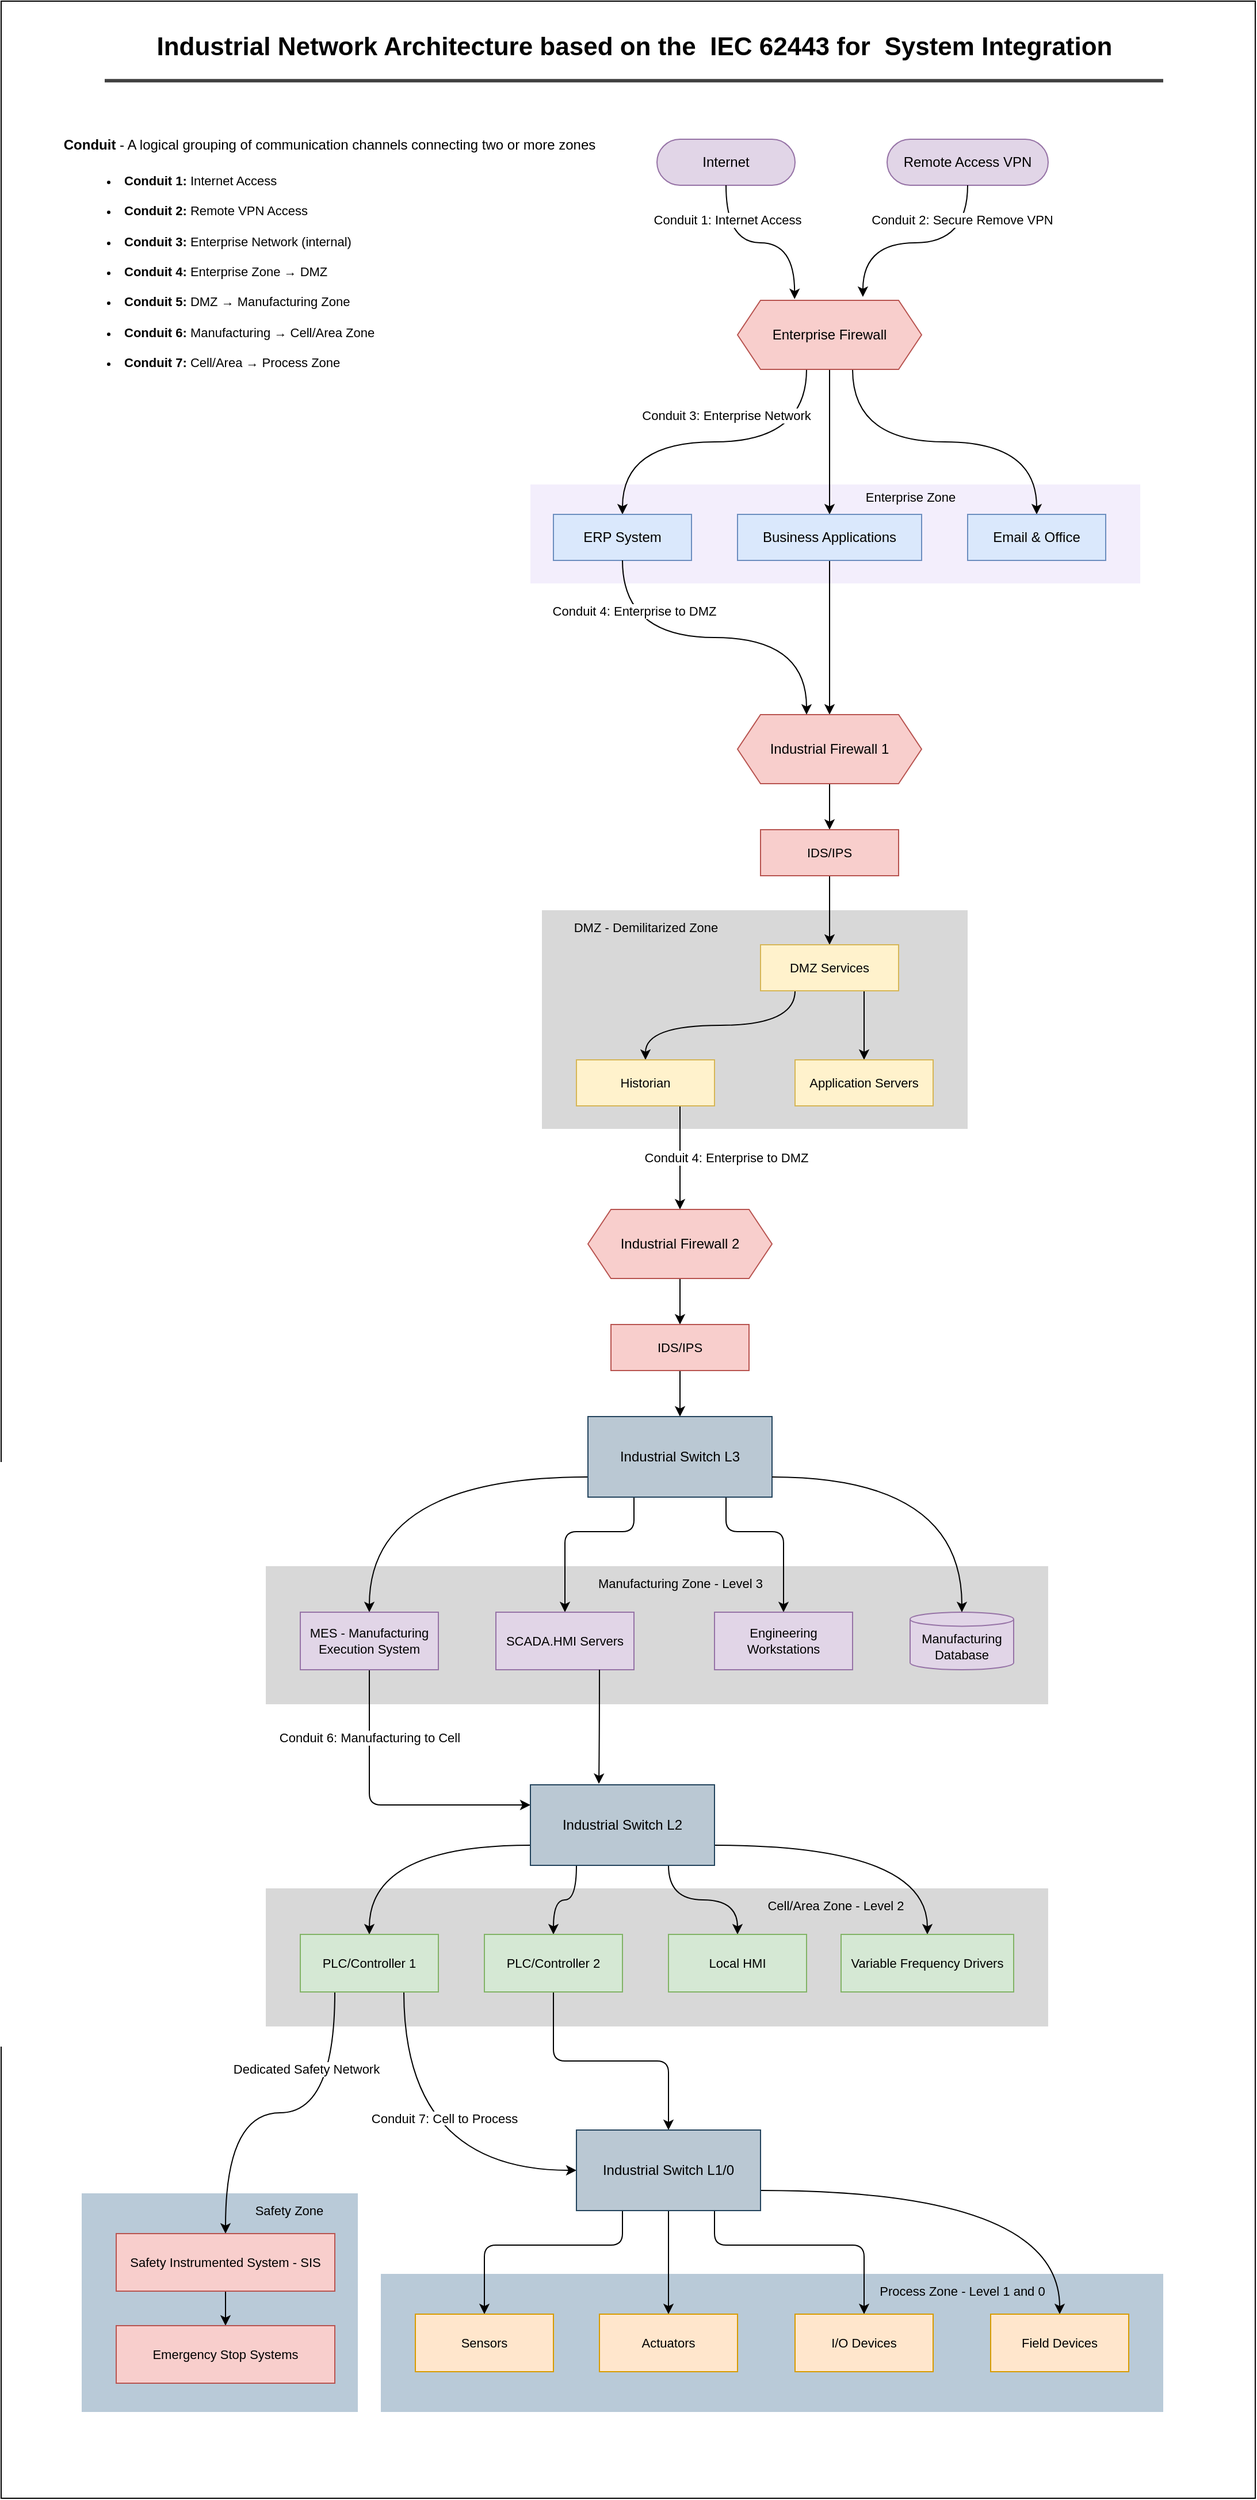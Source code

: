 <mxfile version="28.1.2" pages="4">
  <diagram name="Page-1" id="XZcJlRqIM7Ble-OiMkny">
    <mxGraphModel dx="8608" dy="5152" grid="1" gridSize="10" guides="1" tooltips="1" connect="1" arrows="1" fold="1" page="0" pageScale="1" pageWidth="1169" pageHeight="827" math="0" shadow="0">
      <root>
        <mxCell id="0" />
        <mxCell id="1" parent="0" />
        <mxCell id="zkV6eAk7qHjJs4rU3PGN-4" value="" style="group" vertex="1" connectable="0" parent="1">
          <mxGeometry x="-250" y="-40" width="1090" height="2170" as="geometry" />
        </mxCell>
        <mxCell id="_n4PVJWJV11BKBPUxoQS-2" value="" style="rounded=0;whiteSpace=wrap;html=1;align=center;verticalAlign=middle;fontFamily=Helvetica;fontSize=11;labelBackgroundColor=none;autosize=1;resizable=1;" vertex="1" parent="zkV6eAk7qHjJs4rU3PGN-4">
          <mxGeometry width="1090" height="2170" as="geometry" />
        </mxCell>
        <mxCell id="Rdtr1JbjE306_ljO7pi9-87" value="" style="rounded=0;whiteSpace=wrap;html=1;fontFamily=Helvetica;fontSize=11;fontColor=#333333;labelBackgroundColor=default;fillColor=#B9CAD8;strokeColor=none;" vertex="1" parent="zkV6eAk7qHjJs4rU3PGN-4">
          <mxGeometry x="70" y="1905" width="240" height="190" as="geometry" />
        </mxCell>
        <mxCell id="Rdtr1JbjE306_ljO7pi9-75" value="" style="rounded=0;whiteSpace=wrap;html=1;fontFamily=Helvetica;fontSize=11;fontColor=#333333;labelBackgroundColor=default;fillColor=#B9CAD8;strokeColor=none;" vertex="1" parent="zkV6eAk7qHjJs4rU3PGN-4">
          <mxGeometry x="330" y="1975" width="680" height="120" as="geometry" />
        </mxCell>
        <mxCell id="Rdtr1JbjE306_ljO7pi9-64" value="" style="rounded=0;whiteSpace=wrap;html=1;fontFamily=Helvetica;fontSize=11;fontColor=#333333;labelBackgroundColor=default;fillColor=#D8D8D8;strokeColor=none;" vertex="1" parent="zkV6eAk7qHjJs4rU3PGN-4">
          <mxGeometry x="230" y="1640" width="680" height="120" as="geometry" />
        </mxCell>
        <mxCell id="Rdtr1JbjE306_ljO7pi9-39" value="" style="rounded=0;whiteSpace=wrap;html=1;fontFamily=Helvetica;fontSize=11;fontColor=#333333;labelBackgroundColor=default;fillColor=#D8D8D8;strokeColor=none;" vertex="1" parent="zkV6eAk7qHjJs4rU3PGN-4">
          <mxGeometry x="230" y="1360" width="680" height="120" as="geometry" />
        </mxCell>
        <mxCell id="Rdtr1JbjE306_ljO7pi9-32" value="" style="rounded=0;whiteSpace=wrap;html=1;fontFamily=Helvetica;fontSize=11;fontColor=#333333;labelBackgroundColor=default;fillColor=#D8D8D8;strokeColor=none;" vertex="1" parent="zkV6eAk7qHjJs4rU3PGN-4">
          <mxGeometry x="470" y="790" width="370" height="190" as="geometry" />
        </mxCell>
        <mxCell id="Rdtr1JbjE306_ljO7pi9-17" value="" style="rounded=0;whiteSpace=wrap;html=1;fontFamily=Helvetica;fontSize=11;labelBackgroundColor=default;fillColor=#F3EEFC;strokeColor=none;" vertex="1" parent="zkV6eAk7qHjJs4rU3PGN-4">
          <mxGeometry x="460" y="420" width="530" height="86" as="geometry" />
        </mxCell>
        <mxCell id="Rdtr1JbjE306_ljO7pi9-1" value="Internet" style="rounded=1;whiteSpace=wrap;html=1;arcSize=50;fillColor=#e1d5e7;strokeColor=#9673a6;" vertex="1" parent="zkV6eAk7qHjJs4rU3PGN-4">
          <mxGeometry x="570" y="120" width="120" height="40" as="geometry" />
        </mxCell>
        <mxCell id="Rdtr1JbjE306_ljO7pi9-2" value="Remote Access VPN" style="rounded=1;whiteSpace=wrap;html=1;arcSize=50;fillColor=#e1d5e7;strokeColor=#9673a6;" vertex="1" parent="zkV6eAk7qHjJs4rU3PGN-4">
          <mxGeometry x="770" y="120" width="140" height="40" as="geometry" />
        </mxCell>
        <mxCell id="Rdtr1JbjE306_ljO7pi9-13" style="edgeStyle=orthogonalEdgeStyle;rounded=0;orthogonalLoop=1;jettySize=auto;html=1;exitX=0.375;exitY=1;exitDx=0;exitDy=0;entryX=0.5;entryY=0;entryDx=0;entryDy=0;curved=1;" edge="1" parent="zkV6eAk7qHjJs4rU3PGN-4" source="Rdtr1JbjE306_ljO7pi9-3" target="Rdtr1JbjE306_ljO7pi9-9">
          <mxGeometry relative="1" as="geometry" />
        </mxCell>
        <mxCell id="Rdtr1JbjE306_ljO7pi9-16" value="Conduit 3: Enterprise Network" style="edgeLabel;html=1;align=center;verticalAlign=middle;resizable=0;points=[];fontFamily=Helvetica;fontSize=11;fontColor=default;labelBackgroundColor=default;" vertex="1" connectable="0" parent="Rdtr1JbjE306_ljO7pi9-13">
          <mxGeometry x="0.183" y="2" relative="1" as="geometry">
            <mxPoint x="36" y="-25" as="offset" />
          </mxGeometry>
        </mxCell>
        <mxCell id="Rdtr1JbjE306_ljO7pi9-14" style="edgeStyle=orthogonalEdgeStyle;shape=connector;curved=1;rounded=0;orthogonalLoop=1;jettySize=auto;html=1;exitX=0.5;exitY=1;exitDx=0;exitDy=0;entryX=0.5;entryY=0;entryDx=0;entryDy=0;strokeColor=default;align=center;verticalAlign=middle;fontFamily=Helvetica;fontSize=11;fontColor=default;labelBackgroundColor=default;endArrow=classic;" edge="1" parent="zkV6eAk7qHjJs4rU3PGN-4" source="Rdtr1JbjE306_ljO7pi9-3" target="Rdtr1JbjE306_ljO7pi9-11">
          <mxGeometry relative="1" as="geometry" />
        </mxCell>
        <mxCell id="Rdtr1JbjE306_ljO7pi9-15" style="edgeStyle=orthogonalEdgeStyle;shape=connector;curved=1;rounded=0;orthogonalLoop=1;jettySize=auto;html=1;exitX=0.625;exitY=1;exitDx=0;exitDy=0;strokeColor=default;align=center;verticalAlign=middle;fontFamily=Helvetica;fontSize=11;fontColor=default;labelBackgroundColor=default;endArrow=classic;" edge="1" parent="zkV6eAk7qHjJs4rU3PGN-4" source="Rdtr1JbjE306_ljO7pi9-3" target="Rdtr1JbjE306_ljO7pi9-12">
          <mxGeometry relative="1" as="geometry" />
        </mxCell>
        <mxCell id="Rdtr1JbjE306_ljO7pi9-3" value="Enterprise Firewall" style="shape=hexagon;perimeter=hexagonPerimeter2;whiteSpace=wrap;html=1;fixedSize=1;fillColor=#f8cecc;strokeColor=#b85450;" vertex="1" parent="zkV6eAk7qHjJs4rU3PGN-4">
          <mxGeometry x="640" y="260" width="160" height="60" as="geometry" />
        </mxCell>
        <mxCell id="Rdtr1JbjE306_ljO7pi9-4" style="edgeStyle=orthogonalEdgeStyle;rounded=0;orthogonalLoop=1;jettySize=auto;html=1;exitX=0.5;exitY=1;exitDx=0;exitDy=0;entryX=0.31;entryY=-0.018;entryDx=0;entryDy=0;entryPerimeter=0;curved=1;" edge="1" parent="zkV6eAk7qHjJs4rU3PGN-4" source="Rdtr1JbjE306_ljO7pi9-1" target="Rdtr1JbjE306_ljO7pi9-3">
          <mxGeometry relative="1" as="geometry" />
        </mxCell>
        <mxCell id="Rdtr1JbjE306_ljO7pi9-7" value="Conduit 1: Internet Access" style="edgeLabel;html=1;align=center;verticalAlign=middle;resizable=0;points=[];" vertex="1" connectable="0" parent="Rdtr1JbjE306_ljO7pi9-4">
          <mxGeometry x="-0.237" y="8" relative="1" as="geometry">
            <mxPoint x="-10" y="-12" as="offset" />
          </mxGeometry>
        </mxCell>
        <mxCell id="Rdtr1JbjE306_ljO7pi9-5" style="edgeStyle=orthogonalEdgeStyle;rounded=0;orthogonalLoop=1;jettySize=auto;html=1;exitX=0.5;exitY=1;exitDx=0;exitDy=0;entryX=0.681;entryY=-0.05;entryDx=0;entryDy=0;entryPerimeter=0;curved=1;" edge="1" parent="zkV6eAk7qHjJs4rU3PGN-4" source="Rdtr1JbjE306_ljO7pi9-2" target="Rdtr1JbjE306_ljO7pi9-3">
          <mxGeometry relative="1" as="geometry" />
        </mxCell>
        <mxCell id="Rdtr1JbjE306_ljO7pi9-8" value="Conduit 2:&amp;nbsp;Secure Remove VPN" style="edgeLabel;html=1;align=center;verticalAlign=middle;resizable=0;points=[];" vertex="1" connectable="0" parent="Rdtr1JbjE306_ljO7pi9-5">
          <mxGeometry x="-0.651" y="-7" relative="1" as="geometry">
            <mxPoint x="2" y="-3" as="offset" />
          </mxGeometry>
        </mxCell>
        <mxCell id="Rdtr1JbjE306_ljO7pi9-9" value="ERP System" style="rounded=0;whiteSpace=wrap;html=1;fillColor=#dae8fc;strokeColor=#6c8ebf;" vertex="1" parent="zkV6eAk7qHjJs4rU3PGN-4">
          <mxGeometry x="480" y="446" width="120" height="40" as="geometry" />
        </mxCell>
        <mxCell id="Rdtr1JbjE306_ljO7pi9-20" style="edgeStyle=orthogonalEdgeStyle;shape=connector;curved=1;rounded=0;orthogonalLoop=1;jettySize=auto;html=1;exitX=0.5;exitY=1;exitDx=0;exitDy=0;entryX=0.5;entryY=0;entryDx=0;entryDy=0;strokeColor=default;align=center;verticalAlign=middle;fontFamily=Helvetica;fontSize=11;fontColor=default;labelBackgroundColor=default;endArrow=classic;" edge="1" parent="zkV6eAk7qHjJs4rU3PGN-4" source="Rdtr1JbjE306_ljO7pi9-11" target="Rdtr1JbjE306_ljO7pi9-19">
          <mxGeometry relative="1" as="geometry" />
        </mxCell>
        <mxCell id="Rdtr1JbjE306_ljO7pi9-11" value="Business Applications" style="rounded=0;whiteSpace=wrap;html=1;fillColor=#dae8fc;strokeColor=#6c8ebf;" vertex="1" parent="zkV6eAk7qHjJs4rU3PGN-4">
          <mxGeometry x="640" y="446" width="160" height="40" as="geometry" />
        </mxCell>
        <mxCell id="Rdtr1JbjE306_ljO7pi9-12" value="Email &amp;amp; Office" style="rounded=0;whiteSpace=wrap;html=1;fillColor=#dae8fc;strokeColor=#6c8ebf;" vertex="1" parent="zkV6eAk7qHjJs4rU3PGN-4">
          <mxGeometry x="840" y="446" width="120" height="40" as="geometry" />
        </mxCell>
        <mxCell id="Rdtr1JbjE306_ljO7pi9-18" value="Enterprise Zone" style="text;html=1;align=center;verticalAlign=middle;resizable=0;points=[];autosize=1;strokeColor=none;fillColor=none;fontFamily=Helvetica;fontSize=11;fontColor=default;labelBackgroundColor=none;" vertex="1" parent="zkV6eAk7qHjJs4rU3PGN-4">
          <mxGeometry x="740" y="416" width="100" height="30" as="geometry" />
        </mxCell>
        <mxCell id="Rdtr1JbjE306_ljO7pi9-25" style="edgeStyle=orthogonalEdgeStyle;shape=connector;curved=1;rounded=0;orthogonalLoop=1;jettySize=auto;html=1;exitX=0.5;exitY=1;exitDx=0;exitDy=0;entryX=0.5;entryY=0;entryDx=0;entryDy=0;strokeColor=default;align=center;verticalAlign=middle;fontFamily=Helvetica;fontSize=11;fontColor=default;labelBackgroundColor=default;endArrow=classic;" edge="1" parent="zkV6eAk7qHjJs4rU3PGN-4" source="Rdtr1JbjE306_ljO7pi9-19" target="Rdtr1JbjE306_ljO7pi9-24">
          <mxGeometry relative="1" as="geometry" />
        </mxCell>
        <mxCell id="Rdtr1JbjE306_ljO7pi9-19" value="Industrial Firewall 1" style="shape=hexagon;perimeter=hexagonPerimeter2;whiteSpace=wrap;html=1;fixedSize=1;fillColor=#f8cecc;strokeColor=#b85450;" vertex="1" parent="zkV6eAk7qHjJs4rU3PGN-4">
          <mxGeometry x="640" y="620" width="160" height="60" as="geometry" />
        </mxCell>
        <mxCell id="Rdtr1JbjE306_ljO7pi9-21" style="edgeStyle=orthogonalEdgeStyle;shape=connector;curved=1;rounded=0;orthogonalLoop=1;jettySize=auto;html=1;exitX=0.5;exitY=1;exitDx=0;exitDy=0;entryX=0.375;entryY=0;entryDx=0;entryDy=0;strokeColor=default;align=center;verticalAlign=middle;fontFamily=Helvetica;fontSize=11;fontColor=default;labelBackgroundColor=default;endArrow=classic;" edge="1" parent="zkV6eAk7qHjJs4rU3PGN-4" source="Rdtr1JbjE306_ljO7pi9-9" target="Rdtr1JbjE306_ljO7pi9-19">
          <mxGeometry relative="1" as="geometry" />
        </mxCell>
        <mxCell id="Rdtr1JbjE306_ljO7pi9-22" value="Conduit 4: Enterprise to DMZ" style="edgeLabel;html=1;align=center;verticalAlign=middle;resizable=0;points=[];fontFamily=Helvetica;fontSize=11;fontColor=default;labelBackgroundColor=default;" vertex="1" connectable="0" parent="Rdtr1JbjE306_ljO7pi9-21">
          <mxGeometry x="-0.396" y="9" relative="1" as="geometry">
            <mxPoint x="-12" y="-14" as="offset" />
          </mxGeometry>
        </mxCell>
        <mxCell id="Rdtr1JbjE306_ljO7pi9-31" style="edgeStyle=orthogonalEdgeStyle;shape=connector;curved=1;rounded=0;orthogonalLoop=1;jettySize=auto;html=1;exitX=0.5;exitY=1;exitDx=0;exitDy=0;entryX=0.5;entryY=0;entryDx=0;entryDy=0;strokeColor=default;align=center;verticalAlign=middle;fontFamily=Helvetica;fontSize=11;fontColor=default;labelBackgroundColor=default;endArrow=classic;" edge="1" parent="zkV6eAk7qHjJs4rU3PGN-4" source="Rdtr1JbjE306_ljO7pi9-24" target="Rdtr1JbjE306_ljO7pi9-26">
          <mxGeometry relative="1" as="geometry" />
        </mxCell>
        <mxCell id="Rdtr1JbjE306_ljO7pi9-24" value="IDS/IPS" style="rounded=0;whiteSpace=wrap;html=1;fontFamily=Helvetica;fontSize=11;labelBackgroundColor=none;fillColor=#f8cecc;strokeColor=#b85450;" vertex="1" parent="zkV6eAk7qHjJs4rU3PGN-4">
          <mxGeometry x="660" y="720" width="120" height="40" as="geometry" />
        </mxCell>
        <mxCell id="Rdtr1JbjE306_ljO7pi9-29" style="edgeStyle=orthogonalEdgeStyle;shape=connector;curved=1;rounded=0;orthogonalLoop=1;jettySize=auto;html=1;exitX=0.75;exitY=1;exitDx=0;exitDy=0;entryX=0.5;entryY=0;entryDx=0;entryDy=0;strokeColor=default;align=center;verticalAlign=middle;fontFamily=Helvetica;fontSize=11;fontColor=default;labelBackgroundColor=default;endArrow=classic;" edge="1" parent="zkV6eAk7qHjJs4rU3PGN-4" source="Rdtr1JbjE306_ljO7pi9-26" target="Rdtr1JbjE306_ljO7pi9-28">
          <mxGeometry relative="1" as="geometry" />
        </mxCell>
        <mxCell id="Rdtr1JbjE306_ljO7pi9-30" style="edgeStyle=orthogonalEdgeStyle;shape=connector;curved=1;rounded=0;orthogonalLoop=1;jettySize=auto;html=1;exitX=0.25;exitY=1;exitDx=0;exitDy=0;entryX=0.5;entryY=0;entryDx=0;entryDy=0;strokeColor=default;align=center;verticalAlign=middle;fontFamily=Helvetica;fontSize=11;fontColor=default;labelBackgroundColor=default;endArrow=classic;" edge="1" parent="zkV6eAk7qHjJs4rU3PGN-4" source="Rdtr1JbjE306_ljO7pi9-26" target="Rdtr1JbjE306_ljO7pi9-27">
          <mxGeometry relative="1" as="geometry" />
        </mxCell>
        <mxCell id="Rdtr1JbjE306_ljO7pi9-26" value="DMZ Services" style="rounded=0;whiteSpace=wrap;html=1;fontFamily=Helvetica;fontSize=11;labelBackgroundColor=none;fillColor=#fff2cc;strokeColor=#d6b656;" vertex="1" parent="zkV6eAk7qHjJs4rU3PGN-4">
          <mxGeometry x="660" y="820" width="120" height="40" as="geometry" />
        </mxCell>
        <mxCell id="Rdtr1JbjE306_ljO7pi9-36" style="edgeStyle=orthogonalEdgeStyle;shape=connector;curved=1;rounded=0;orthogonalLoop=1;jettySize=auto;html=1;exitX=0.75;exitY=1;exitDx=0;exitDy=0;entryX=0.5;entryY=0;entryDx=0;entryDy=0;strokeColor=default;align=center;verticalAlign=middle;fontFamily=Helvetica;fontSize=11;fontColor=default;labelBackgroundColor=none;autosize=1;resizable=0;endArrow=classic;" edge="1" parent="zkV6eAk7qHjJs4rU3PGN-4" source="Rdtr1JbjE306_ljO7pi9-27" target="Rdtr1JbjE306_ljO7pi9-34">
          <mxGeometry relative="1" as="geometry" />
        </mxCell>
        <mxCell id="Rdtr1JbjE306_ljO7pi9-90" value="Conduit 4: Enterprise to DMZ" style="edgeLabel;html=1;align=center;verticalAlign=middle;resizable=0;points=[];fontFamily=Helvetica;fontSize=11;fontColor=default;labelBackgroundColor=default;autosize=1;fillColor=none;gradientColor=none;" vertex="1" connectable="0" parent="Rdtr1JbjE306_ljO7pi9-36">
          <mxGeometry x="-0.025" y="1" width="170" height="30" relative="1" as="geometry">
            <mxPoint x="-46" y="-14" as="offset" />
          </mxGeometry>
        </mxCell>
        <mxCell id="Rdtr1JbjE306_ljO7pi9-27" value="Historian" style="rounded=0;whiteSpace=wrap;html=1;fontFamily=Helvetica;fontSize=11;labelBackgroundColor=none;fillColor=#fff2cc;strokeColor=#d6b656;" vertex="1" parent="zkV6eAk7qHjJs4rU3PGN-4">
          <mxGeometry x="500" y="920" width="120" height="40" as="geometry" />
        </mxCell>
        <mxCell id="Rdtr1JbjE306_ljO7pi9-28" value="Application Servers" style="rounded=0;whiteSpace=wrap;html=1;fontFamily=Helvetica;fontSize=11;labelBackgroundColor=none;fillColor=#fff2cc;strokeColor=#d6b656;" vertex="1" parent="zkV6eAk7qHjJs4rU3PGN-4">
          <mxGeometry x="690" y="920" width="120" height="40" as="geometry" />
        </mxCell>
        <mxCell id="Rdtr1JbjE306_ljO7pi9-33" value="DMZ - Demilitarized Zone" style="text;html=1;align=center;verticalAlign=middle;resizable=0;points=[];autosize=1;strokeColor=none;fillColor=none;fontFamily=Helvetica;fontSize=11;fontColor=default;labelBackgroundColor=none;" vertex="1" parent="zkV6eAk7qHjJs4rU3PGN-4">
          <mxGeometry x="485" y="790" width="150" height="30" as="geometry" />
        </mxCell>
        <mxCell id="Rdtr1JbjE306_ljO7pi9-37" style="edgeStyle=orthogonalEdgeStyle;shape=connector;curved=1;rounded=0;orthogonalLoop=1;jettySize=auto;html=1;exitX=0.5;exitY=1;exitDx=0;exitDy=0;strokeColor=default;align=center;verticalAlign=middle;fontFamily=Helvetica;fontSize=11;fontColor=default;labelBackgroundColor=none;autosize=1;resizable=0;endArrow=classic;" edge="1" parent="zkV6eAk7qHjJs4rU3PGN-4" source="Rdtr1JbjE306_ljO7pi9-34" target="Rdtr1JbjE306_ljO7pi9-35">
          <mxGeometry relative="1" as="geometry" />
        </mxCell>
        <mxCell id="Rdtr1JbjE306_ljO7pi9-34" value="Industrial Firewall 2" style="shape=hexagon;perimeter=hexagonPerimeter2;whiteSpace=wrap;html=1;fixedSize=1;fillColor=#f8cecc;strokeColor=#b85450;" vertex="1" parent="zkV6eAk7qHjJs4rU3PGN-4">
          <mxGeometry x="510" y="1050" width="160" height="60" as="geometry" />
        </mxCell>
        <mxCell id="Rdtr1JbjE306_ljO7pi9-52" style="edgeStyle=orthogonalEdgeStyle;shape=connector;curved=1;rounded=0;orthogonalLoop=1;jettySize=auto;html=1;exitX=0.5;exitY=1;exitDx=0;exitDy=0;strokeColor=default;align=center;verticalAlign=middle;fontFamily=Helvetica;fontSize=11;fontColor=default;labelBackgroundColor=none;autosize=1;resizable=0;endArrow=classic;" edge="1" parent="zkV6eAk7qHjJs4rU3PGN-4" source="Rdtr1JbjE306_ljO7pi9-35" target="Rdtr1JbjE306_ljO7pi9-38">
          <mxGeometry relative="1" as="geometry" />
        </mxCell>
        <mxCell id="Rdtr1JbjE306_ljO7pi9-35" value="IDS/IPS" style="rounded=0;whiteSpace=wrap;html=1;fontFamily=Helvetica;fontSize=11;labelBackgroundColor=none;fillColor=#f8cecc;strokeColor=#b85450;" vertex="1" parent="zkV6eAk7qHjJs4rU3PGN-4">
          <mxGeometry x="530" y="1150" width="120" height="40" as="geometry" />
        </mxCell>
        <mxCell id="Rdtr1JbjE306_ljO7pi9-47" style="edgeStyle=orthogonalEdgeStyle;shape=connector;curved=1;rounded=0;orthogonalLoop=1;jettySize=auto;html=1;exitX=0;exitY=0.75;exitDx=0;exitDy=0;entryX=0.5;entryY=0;entryDx=0;entryDy=0;strokeColor=default;align=center;verticalAlign=middle;fontFamily=Helvetica;fontSize=11;fontColor=default;labelBackgroundColor=none;autosize=1;resizable=0;endArrow=classic;" edge="1" parent="zkV6eAk7qHjJs4rU3PGN-4" source="Rdtr1JbjE306_ljO7pi9-38" target="Rdtr1JbjE306_ljO7pi9-40">
          <mxGeometry relative="1" as="geometry" />
        </mxCell>
        <mxCell id="Rdtr1JbjE306_ljO7pi9-48" style="edgeStyle=orthogonalEdgeStyle;shape=connector;rounded=1;orthogonalLoop=1;jettySize=auto;html=1;exitX=0.25;exitY=1;exitDx=0;exitDy=0;entryX=0.5;entryY=0;entryDx=0;entryDy=0;strokeColor=default;align=center;verticalAlign=middle;fontFamily=Helvetica;fontSize=11;fontColor=default;labelBackgroundColor=none;autosize=1;resizable=0;endArrow=classic;curved=0;" edge="1" parent="zkV6eAk7qHjJs4rU3PGN-4" source="Rdtr1JbjE306_ljO7pi9-38" target="Rdtr1JbjE306_ljO7pi9-41">
          <mxGeometry relative="1" as="geometry">
            <Array as="points">
              <mxPoint x="550" y="1330" />
              <mxPoint x="490" y="1330" />
            </Array>
          </mxGeometry>
        </mxCell>
        <mxCell id="Rdtr1JbjE306_ljO7pi9-49" style="edgeStyle=orthogonalEdgeStyle;shape=connector;rounded=1;orthogonalLoop=1;jettySize=auto;html=1;exitX=0.75;exitY=1;exitDx=0;exitDy=0;strokeColor=default;align=center;verticalAlign=middle;fontFamily=Helvetica;fontSize=11;fontColor=default;labelBackgroundColor=none;autosize=1;resizable=0;endArrow=classic;curved=0;" edge="1" parent="zkV6eAk7qHjJs4rU3PGN-4" source="Rdtr1JbjE306_ljO7pi9-38" target="Rdtr1JbjE306_ljO7pi9-42">
          <mxGeometry relative="1" as="geometry">
            <Array as="points">
              <mxPoint x="630" y="1330" />
              <mxPoint x="680" y="1330" />
            </Array>
          </mxGeometry>
        </mxCell>
        <mxCell id="Rdtr1JbjE306_ljO7pi9-38" value="Industrial Switch L3" style="rounded=0;whiteSpace=wrap;html=1;fillColor=#bac8d3;strokeColor=#23445d;" vertex="1" parent="zkV6eAk7qHjJs4rU3PGN-4">
          <mxGeometry x="510" y="1230" width="160" height="70" as="geometry" />
        </mxCell>
        <mxCell id="Rdtr1JbjE306_ljO7pi9-59" style="edgeStyle=orthogonalEdgeStyle;shape=connector;curved=0;rounded=1;orthogonalLoop=1;jettySize=auto;html=1;exitX=0.5;exitY=1;exitDx=0;exitDy=0;entryX=0;entryY=0.25;entryDx=0;entryDy=0;strokeColor=default;align=center;verticalAlign=middle;fontFamily=Helvetica;fontSize=11;fontColor=default;labelBackgroundColor=none;autosize=1;resizable=0;endArrow=classic;" edge="1" parent="zkV6eAk7qHjJs4rU3PGN-4" source="Rdtr1JbjE306_ljO7pi9-40" target="Rdtr1JbjE306_ljO7pi9-53">
          <mxGeometry relative="1" as="geometry" />
        </mxCell>
        <mxCell id="Rdtr1JbjE306_ljO7pi9-68" value="Conduit 6: Manufacturing to Cell" style="edgeLabel;html=1;align=center;verticalAlign=middle;resizable=0;points=[];fontFamily=Helvetica;fontSize=11;fontColor=default;labelBackgroundColor=default;autosize=1;fillColor=none;gradientColor=none;" vertex="1" connectable="0" parent="Rdtr1JbjE306_ljO7pi9-59">
          <mxGeometry x="-0.611" y="-3" width="180" height="30" relative="1" as="geometry">
            <mxPoint x="-87" y="-6" as="offset" />
          </mxGeometry>
        </mxCell>
        <mxCell id="Rdtr1JbjE306_ljO7pi9-40" value="MES - Manufacturing Execution System" style="rounded=0;whiteSpace=wrap;html=1;fontFamily=Helvetica;fontSize=11;labelBackgroundColor=none;fillColor=#e1d5e7;strokeColor=#9673a6;" vertex="1" parent="zkV6eAk7qHjJs4rU3PGN-4">
          <mxGeometry x="260" y="1400" width="120" height="50" as="geometry" />
        </mxCell>
        <mxCell id="Rdtr1JbjE306_ljO7pi9-41" value="SCADA.HMI Servers" style="rounded=0;whiteSpace=wrap;html=1;fontFamily=Helvetica;fontSize=11;labelBackgroundColor=none;fillColor=#e1d5e7;strokeColor=#9673a6;" vertex="1" parent="zkV6eAk7qHjJs4rU3PGN-4">
          <mxGeometry x="430" y="1400" width="120" height="50" as="geometry" />
        </mxCell>
        <mxCell id="Rdtr1JbjE306_ljO7pi9-42" value="Engineering Workstations" style="rounded=0;whiteSpace=wrap;html=1;fontFamily=Helvetica;fontSize=11;labelBackgroundColor=none;fillColor=#e1d5e7;strokeColor=#9673a6;" vertex="1" parent="zkV6eAk7qHjJs4rU3PGN-4">
          <mxGeometry x="620" y="1400" width="120" height="50" as="geometry" />
        </mxCell>
        <mxCell id="Rdtr1JbjE306_ljO7pi9-44" value="Manufacturing &lt;br&gt;Database" style="shape=cylinder3;whiteSpace=wrap;html=1;boundedLbl=1;backgroundOutline=1;size=6.111;align=center;verticalAlign=middle;fontFamily=Helvetica;fontSize=11;labelBackgroundColor=none;autosize=1;resizable=1;fillColor=#e1d5e7;strokeColor=#9673a6;" vertex="1" parent="zkV6eAk7qHjJs4rU3PGN-4">
          <mxGeometry x="790" y="1400" width="90" height="50" as="geometry" />
        </mxCell>
        <mxCell id="Rdtr1JbjE306_ljO7pi9-50" style="edgeStyle=orthogonalEdgeStyle;shape=connector;curved=1;rounded=0;orthogonalLoop=1;jettySize=auto;html=1;exitX=1;exitY=0.75;exitDx=0;exitDy=0;entryX=0.5;entryY=0;entryDx=0;entryDy=0;entryPerimeter=0;strokeColor=default;align=center;verticalAlign=middle;fontFamily=Helvetica;fontSize=11;fontColor=default;labelBackgroundColor=none;autosize=1;resizable=0;endArrow=classic;" edge="1" parent="zkV6eAk7qHjJs4rU3PGN-4" source="Rdtr1JbjE306_ljO7pi9-38" target="Rdtr1JbjE306_ljO7pi9-44">
          <mxGeometry relative="1" as="geometry" />
        </mxCell>
        <mxCell id="Rdtr1JbjE306_ljO7pi9-51" value="Manufacturing Zone - Level 3" style="text;html=1;align=center;verticalAlign=middle;resizable=0;points=[];autosize=1;strokeColor=none;fillColor=none;fontFamily=Helvetica;fontSize=11;fontColor=default;labelBackgroundColor=none;" vertex="1" parent="zkV6eAk7qHjJs4rU3PGN-4">
          <mxGeometry x="505" y="1360" width="170" height="30" as="geometry" />
        </mxCell>
        <mxCell id="Rdtr1JbjE306_ljO7pi9-60" style="edgeStyle=orthogonalEdgeStyle;shape=connector;curved=1;rounded=0;orthogonalLoop=1;jettySize=auto;html=1;exitX=0;exitY=0.75;exitDx=0;exitDy=0;entryX=0.5;entryY=0;entryDx=0;entryDy=0;strokeColor=default;align=center;verticalAlign=middle;fontFamily=Helvetica;fontSize=11;fontColor=default;labelBackgroundColor=none;autosize=1;resizable=0;endArrow=classic;" edge="1" parent="zkV6eAk7qHjJs4rU3PGN-4" source="Rdtr1JbjE306_ljO7pi9-53" target="Rdtr1JbjE306_ljO7pi9-54">
          <mxGeometry relative="1" as="geometry" />
        </mxCell>
        <mxCell id="Rdtr1JbjE306_ljO7pi9-61" style="edgeStyle=orthogonalEdgeStyle;shape=connector;curved=1;rounded=0;orthogonalLoop=1;jettySize=auto;html=1;exitX=0.25;exitY=1;exitDx=0;exitDy=0;entryX=0.5;entryY=0;entryDx=0;entryDy=0;strokeColor=default;align=center;verticalAlign=middle;fontFamily=Helvetica;fontSize=11;fontColor=default;labelBackgroundColor=none;autosize=1;resizable=0;endArrow=classic;" edge="1" parent="zkV6eAk7qHjJs4rU3PGN-4" source="Rdtr1JbjE306_ljO7pi9-53" target="Rdtr1JbjE306_ljO7pi9-55">
          <mxGeometry relative="1" as="geometry" />
        </mxCell>
        <mxCell id="Rdtr1JbjE306_ljO7pi9-62" style="edgeStyle=orthogonalEdgeStyle;shape=connector;curved=1;rounded=0;orthogonalLoop=1;jettySize=auto;html=1;exitX=0.75;exitY=1;exitDx=0;exitDy=0;entryX=0.5;entryY=0;entryDx=0;entryDy=0;strokeColor=default;align=center;verticalAlign=middle;fontFamily=Helvetica;fontSize=11;fontColor=default;labelBackgroundColor=none;autosize=1;resizable=0;endArrow=classic;" edge="1" parent="zkV6eAk7qHjJs4rU3PGN-4" source="Rdtr1JbjE306_ljO7pi9-53" target="Rdtr1JbjE306_ljO7pi9-56">
          <mxGeometry relative="1" as="geometry" />
        </mxCell>
        <mxCell id="Rdtr1JbjE306_ljO7pi9-63" style="edgeStyle=orthogonalEdgeStyle;shape=connector;curved=1;rounded=0;orthogonalLoop=1;jettySize=auto;html=1;exitX=1;exitY=0.75;exitDx=0;exitDy=0;strokeColor=default;align=center;verticalAlign=middle;fontFamily=Helvetica;fontSize=11;fontColor=default;labelBackgroundColor=none;autosize=1;resizable=0;endArrow=classic;" edge="1" parent="zkV6eAk7qHjJs4rU3PGN-4" source="Rdtr1JbjE306_ljO7pi9-53" target="Rdtr1JbjE306_ljO7pi9-57">
          <mxGeometry relative="1" as="geometry" />
        </mxCell>
        <mxCell id="Rdtr1JbjE306_ljO7pi9-53" value="Industrial Switch L2" style="rounded=0;whiteSpace=wrap;html=1;fillColor=#bac8d3;strokeColor=#23445d;" vertex="1" parent="zkV6eAk7qHjJs4rU3PGN-4">
          <mxGeometry x="460" y="1550" width="160" height="70" as="geometry" />
        </mxCell>
        <mxCell id="Rdtr1JbjE306_ljO7pi9-81" style="edgeStyle=orthogonalEdgeStyle;shape=connector;curved=1;rounded=0;orthogonalLoop=1;jettySize=auto;html=1;exitX=0.75;exitY=1;exitDx=0;exitDy=0;entryX=0;entryY=0.5;entryDx=0;entryDy=0;strokeColor=default;align=center;verticalAlign=middle;fontFamily=Helvetica;fontSize=11;fontColor=default;labelBackgroundColor=none;autosize=1;resizable=0;endArrow=classic;" edge="1" parent="zkV6eAk7qHjJs4rU3PGN-4" source="Rdtr1JbjE306_ljO7pi9-54" target="Rdtr1JbjE306_ljO7pi9-58">
          <mxGeometry relative="1" as="geometry" />
        </mxCell>
        <mxCell id="Rdtr1JbjE306_ljO7pi9-82" value="&lt;span style=&quot;background-color: rgb(255, 255, 255);&quot;&gt;Conduit 7: Cell to Process&lt;/span&gt;" style="edgeLabel;html=1;align=center;verticalAlign=middle;resizable=0;points=[];fontFamily=Helvetica;fontSize=11;fontColor=default;labelBackgroundColor=none;autosize=1;fillColor=none;gradientColor=none;" vertex="1" connectable="0" parent="Rdtr1JbjE306_ljO7pi9-81">
          <mxGeometry x="-0.504" y="5" width="150" height="30" relative="1" as="geometry">
            <mxPoint x="-45" y="19" as="offset" />
          </mxGeometry>
        </mxCell>
        <mxCell id="Rdtr1JbjE306_ljO7pi9-85" style="edgeStyle=orthogonalEdgeStyle;shape=connector;curved=1;rounded=0;orthogonalLoop=1;jettySize=auto;html=1;exitX=0.25;exitY=1;exitDx=0;exitDy=0;strokeColor=default;align=center;verticalAlign=middle;fontFamily=Helvetica;fontSize=11;fontColor=default;labelBackgroundColor=none;autosize=1;resizable=0;endArrow=classic;" edge="1" parent="zkV6eAk7qHjJs4rU3PGN-4" source="Rdtr1JbjE306_ljO7pi9-54" target="Rdtr1JbjE306_ljO7pi9-83">
          <mxGeometry relative="1" as="geometry" />
        </mxCell>
        <mxCell id="Rdtr1JbjE306_ljO7pi9-86" value="Dedicated Safety Network" style="edgeLabel;html=1;align=center;verticalAlign=middle;resizable=0;points=[];fontFamily=Helvetica;fontSize=11;fontColor=default;labelBackgroundColor=default;autosize=1;fillColor=none;gradientColor=none;" vertex="1" connectable="0" parent="Rdtr1JbjE306_ljO7pi9-85">
          <mxGeometry x="-0.634" y="-5" width="150" height="30" relative="1" as="geometry">
            <mxPoint x="-95" y="-4" as="offset" />
          </mxGeometry>
        </mxCell>
        <mxCell id="Rdtr1JbjE306_ljO7pi9-54" value="PLC/Controller 1" style="rounded=0;whiteSpace=wrap;html=1;fontFamily=Helvetica;fontSize=11;labelBackgroundColor=none;fillColor=#d5e8d4;strokeColor=#82b366;" vertex="1" parent="zkV6eAk7qHjJs4rU3PGN-4">
          <mxGeometry x="260" y="1680" width="120" height="50" as="geometry" />
        </mxCell>
        <mxCell id="Rdtr1JbjE306_ljO7pi9-66" style="edgeStyle=orthogonalEdgeStyle;shape=connector;curved=0;rounded=1;orthogonalLoop=1;jettySize=auto;html=1;exitX=0.5;exitY=1;exitDx=0;exitDy=0;strokeColor=default;align=center;verticalAlign=middle;fontFamily=Helvetica;fontSize=11;fontColor=default;labelBackgroundColor=none;autosize=1;resizable=0;endArrow=classic;" edge="1" parent="zkV6eAk7qHjJs4rU3PGN-4" source="Rdtr1JbjE306_ljO7pi9-55" target="Rdtr1JbjE306_ljO7pi9-58">
          <mxGeometry relative="1" as="geometry" />
        </mxCell>
        <mxCell id="Rdtr1JbjE306_ljO7pi9-55" value="PLC/Controller 2" style="rounded=0;whiteSpace=wrap;html=1;fontFamily=Helvetica;fontSize=11;labelBackgroundColor=none;fillColor=#d5e8d4;strokeColor=#82b366;" vertex="1" parent="zkV6eAk7qHjJs4rU3PGN-4">
          <mxGeometry x="420" y="1680" width="120" height="50" as="geometry" />
        </mxCell>
        <mxCell id="Rdtr1JbjE306_ljO7pi9-56" value="Local HMI" style="rounded=0;whiteSpace=wrap;html=1;fontFamily=Helvetica;fontSize=11;labelBackgroundColor=none;fillColor=#d5e8d4;strokeColor=#82b366;" vertex="1" parent="zkV6eAk7qHjJs4rU3PGN-4">
          <mxGeometry x="580" y="1680" width="120" height="50" as="geometry" />
        </mxCell>
        <mxCell id="Rdtr1JbjE306_ljO7pi9-57" value="Variable Frequency Drivers" style="rounded=0;whiteSpace=wrap;html=1;fontFamily=Helvetica;fontSize=11;labelBackgroundColor=none;fillColor=#d5e8d4;strokeColor=#82b366;" vertex="1" parent="zkV6eAk7qHjJs4rU3PGN-4">
          <mxGeometry x="730" y="1680" width="150" height="50" as="geometry" />
        </mxCell>
        <mxCell id="Rdtr1JbjE306_ljO7pi9-77" style="edgeStyle=orthogonalEdgeStyle;shape=connector;curved=0;rounded=1;orthogonalLoop=1;jettySize=auto;html=1;exitX=0.25;exitY=1;exitDx=0;exitDy=0;entryX=0.5;entryY=0;entryDx=0;entryDy=0;strokeColor=default;align=center;verticalAlign=middle;fontFamily=Helvetica;fontSize=11;fontColor=default;labelBackgroundColor=none;autosize=1;resizable=0;endArrow=classic;" edge="1" parent="zkV6eAk7qHjJs4rU3PGN-4" source="Rdtr1JbjE306_ljO7pi9-58" target="Rdtr1JbjE306_ljO7pi9-71">
          <mxGeometry relative="1" as="geometry">
            <Array as="points">
              <mxPoint x="540" y="1950" />
              <mxPoint x="420" y="1950" />
            </Array>
          </mxGeometry>
        </mxCell>
        <mxCell id="Rdtr1JbjE306_ljO7pi9-78" style="edgeStyle=orthogonalEdgeStyle;shape=connector;curved=1;rounded=0;orthogonalLoop=1;jettySize=auto;html=1;exitX=0.5;exitY=1;exitDx=0;exitDy=0;strokeColor=default;align=center;verticalAlign=middle;fontFamily=Helvetica;fontSize=11;fontColor=default;labelBackgroundColor=none;autosize=1;resizable=0;endArrow=classic;" edge="1" parent="zkV6eAk7qHjJs4rU3PGN-4" source="Rdtr1JbjE306_ljO7pi9-58" target="Rdtr1JbjE306_ljO7pi9-72">
          <mxGeometry relative="1" as="geometry" />
        </mxCell>
        <mxCell id="Rdtr1JbjE306_ljO7pi9-79" style="edgeStyle=orthogonalEdgeStyle;shape=connector;curved=0;rounded=1;orthogonalLoop=1;jettySize=auto;html=1;exitX=0.75;exitY=1;exitDx=0;exitDy=0;strokeColor=default;align=center;verticalAlign=middle;fontFamily=Helvetica;fontSize=11;fontColor=default;labelBackgroundColor=none;autosize=1;resizable=0;endArrow=classic;" edge="1" parent="zkV6eAk7qHjJs4rU3PGN-4" source="Rdtr1JbjE306_ljO7pi9-58" target="Rdtr1JbjE306_ljO7pi9-73">
          <mxGeometry relative="1" as="geometry">
            <Array as="points">
              <mxPoint x="620" y="1950" />
              <mxPoint x="750" y="1950" />
            </Array>
          </mxGeometry>
        </mxCell>
        <mxCell id="Rdtr1JbjE306_ljO7pi9-80" style="edgeStyle=orthogonalEdgeStyle;shape=connector;curved=1;rounded=0;orthogonalLoop=1;jettySize=auto;html=1;exitX=1;exitY=0.75;exitDx=0;exitDy=0;strokeColor=default;align=center;verticalAlign=middle;fontFamily=Helvetica;fontSize=11;fontColor=default;labelBackgroundColor=none;autosize=1;resizable=0;endArrow=classic;" edge="1" parent="zkV6eAk7qHjJs4rU3PGN-4" source="Rdtr1JbjE306_ljO7pi9-58" target="Rdtr1JbjE306_ljO7pi9-74">
          <mxGeometry relative="1" as="geometry" />
        </mxCell>
        <mxCell id="Rdtr1JbjE306_ljO7pi9-58" value="Industrial Switch L1/0" style="rounded=0;whiteSpace=wrap;html=1;fillColor=#bac8d3;strokeColor=#23445d;" vertex="1" parent="zkV6eAk7qHjJs4rU3PGN-4">
          <mxGeometry x="500" y="1850" width="160" height="70" as="geometry" />
        </mxCell>
        <mxCell id="Rdtr1JbjE306_ljO7pi9-65" value="Cell/Area Zone - Level 2" style="text;html=1;align=center;verticalAlign=middle;resizable=0;points=[];autosize=1;strokeColor=none;fillColor=none;fontFamily=Helvetica;fontSize=11;fontColor=default;labelBackgroundColor=none;" vertex="1" parent="zkV6eAk7qHjJs4rU3PGN-4">
          <mxGeometry x="655" y="1640" width="140" height="30" as="geometry" />
        </mxCell>
        <mxCell id="Rdtr1JbjE306_ljO7pi9-69" style="edgeStyle=orthogonalEdgeStyle;shape=connector;curved=1;rounded=0;orthogonalLoop=1;jettySize=auto;html=1;exitX=0.75;exitY=1;exitDx=0;exitDy=0;entryX=0.372;entryY=-0.012;entryDx=0;entryDy=0;entryPerimeter=0;strokeColor=default;align=center;verticalAlign=middle;fontFamily=Helvetica;fontSize=11;fontColor=default;labelBackgroundColor=none;autosize=1;resizable=0;endArrow=classic;" edge="1" parent="zkV6eAk7qHjJs4rU3PGN-4" source="Rdtr1JbjE306_ljO7pi9-41" target="Rdtr1JbjE306_ljO7pi9-53">
          <mxGeometry relative="1" as="geometry" />
        </mxCell>
        <mxCell id="Rdtr1JbjE306_ljO7pi9-71" value="Sensors" style="rounded=0;whiteSpace=wrap;html=1;fontFamily=Helvetica;fontSize=11;labelBackgroundColor=none;fillColor=#ffe6cc;strokeColor=#d79b00;" vertex="1" parent="zkV6eAk7qHjJs4rU3PGN-4">
          <mxGeometry x="360" y="2010" width="120" height="50" as="geometry" />
        </mxCell>
        <mxCell id="Rdtr1JbjE306_ljO7pi9-72" value="Actuators" style="rounded=0;whiteSpace=wrap;html=1;fontFamily=Helvetica;fontSize=11;labelBackgroundColor=none;fillColor=#ffe6cc;strokeColor=#d79b00;" vertex="1" parent="zkV6eAk7qHjJs4rU3PGN-4">
          <mxGeometry x="520" y="2010" width="120" height="50" as="geometry" />
        </mxCell>
        <mxCell id="Rdtr1JbjE306_ljO7pi9-73" value="I/O Devices" style="rounded=0;whiteSpace=wrap;html=1;fontFamily=Helvetica;fontSize=11;labelBackgroundColor=none;fillColor=#ffe6cc;strokeColor=#d79b00;" vertex="1" parent="zkV6eAk7qHjJs4rU3PGN-4">
          <mxGeometry x="690" y="2010" width="120" height="50" as="geometry" />
        </mxCell>
        <mxCell id="Rdtr1JbjE306_ljO7pi9-74" value="Field Devices" style="rounded=0;whiteSpace=wrap;html=1;fontFamily=Helvetica;fontSize=11;labelBackgroundColor=none;fillColor=#ffe6cc;strokeColor=#d79b00;" vertex="1" parent="zkV6eAk7qHjJs4rU3PGN-4">
          <mxGeometry x="860" y="2010" width="120" height="50" as="geometry" />
        </mxCell>
        <mxCell id="Rdtr1JbjE306_ljO7pi9-76" value="Process Zone - Level 1 and 0" style="text;html=1;align=center;verticalAlign=middle;resizable=0;points=[];autosize=1;strokeColor=none;fillColor=none;fontFamily=Helvetica;fontSize=11;fontColor=default;labelBackgroundColor=none;" vertex="1" parent="zkV6eAk7qHjJs4rU3PGN-4">
          <mxGeometry x="750" y="1975" width="170" height="30" as="geometry" />
        </mxCell>
        <mxCell id="Rdtr1JbjE306_ljO7pi9-88" style="edgeStyle=orthogonalEdgeStyle;shape=connector;curved=1;rounded=0;orthogonalLoop=1;jettySize=auto;html=1;exitX=0.5;exitY=1;exitDx=0;exitDy=0;entryX=0.5;entryY=0;entryDx=0;entryDy=0;strokeColor=default;align=center;verticalAlign=middle;fontFamily=Helvetica;fontSize=11;fontColor=default;labelBackgroundColor=none;autosize=1;resizable=0;endArrow=classic;" edge="1" parent="zkV6eAk7qHjJs4rU3PGN-4" source="Rdtr1JbjE306_ljO7pi9-83" target="Rdtr1JbjE306_ljO7pi9-84">
          <mxGeometry relative="1" as="geometry" />
        </mxCell>
        <mxCell id="Rdtr1JbjE306_ljO7pi9-83" value="Safety Instrumented System - SIS" style="rounded=0;whiteSpace=wrap;html=1;fontFamily=Helvetica;fontSize=11;labelBackgroundColor=none;fillColor=#f8cecc;strokeColor=#b85450;" vertex="1" parent="zkV6eAk7qHjJs4rU3PGN-4">
          <mxGeometry x="100" y="1940" width="190" height="50" as="geometry" />
        </mxCell>
        <mxCell id="Rdtr1JbjE306_ljO7pi9-84" value="Emergency Stop Systems" style="rounded=0;whiteSpace=wrap;html=1;fontFamily=Helvetica;fontSize=11;labelBackgroundColor=none;fillColor=#f8cecc;strokeColor=#b85450;" vertex="1" parent="zkV6eAk7qHjJs4rU3PGN-4">
          <mxGeometry x="100" y="2020" width="190" height="50" as="geometry" />
        </mxCell>
        <mxCell id="Rdtr1JbjE306_ljO7pi9-89" value="Safety Zone" style="text;html=1;align=center;verticalAlign=middle;resizable=0;points=[];autosize=1;strokeColor=none;fillColor=none;fontFamily=Helvetica;fontSize=11;fontColor=default;labelBackgroundColor=none;" vertex="1" parent="zkV6eAk7qHjJs4rU3PGN-4">
          <mxGeometry x="210" y="1905" width="80" height="30" as="geometry" />
        </mxCell>
        <mxCell id="zkV6eAk7qHjJs4rU3PGN-1" value="Industrial Network Architecture based on the&amp;nbsp; IEC 62443 for&amp;nbsp; System Integration" style="text;html=1;align=center;verticalAlign=middle;resizable=0;points=[];autosize=1;strokeColor=none;fillColor=none;fontFamily=Helvetica;fontSize=22;fontColor=default;labelBackgroundColor=none;fontStyle=1" vertex="1" parent="zkV6eAk7qHjJs4rU3PGN-4">
          <mxGeometry x="150" y="20" width="800" height="40" as="geometry" />
        </mxCell>
        <mxCell id="zkV6eAk7qHjJs4rU3PGN-3" value="" style="endArrow=none;html=1;rounded=0;strokeColor=#414141;align=center;verticalAlign=middle;fontFamily=Helvetica;fontSize=11;fontColor=default;labelBackgroundColor=none;autosize=1;resizable=0;strokeWidth=3;" edge="1" parent="zkV6eAk7qHjJs4rU3PGN-4">
          <mxGeometry width="50" height="50" relative="1" as="geometry">
            <mxPoint x="1010" y="69.09" as="sourcePoint" />
            <mxPoint x="90" y="69.09" as="targetPoint" />
          </mxGeometry>
        </mxCell>
        <mxCell id="Rdtr1JbjE306_ljO7pi9-6" value="&lt;strong&gt;Conduit&lt;/strong&gt; - A logical grouping of communication channels connecting two or more zones" style="text;html=1;align=center;verticalAlign=middle;resizable=0;points=[];autosize=1;strokeColor=none;fillColor=none;" vertex="1" parent="zkV6eAk7qHjJs4rU3PGN-4">
          <mxGeometry x="40" y="110" width="490" height="30" as="geometry" />
        </mxCell>
        <mxCell id="Rdtr1JbjE306_ljO7pi9-91" value="&lt;li class=&quot;whitespace-normal break-words&quot;&gt;&lt;strong&gt;Conduit 1:&lt;/strong&gt; Internet Access&lt;/li&gt;&lt;br&gt;&lt;li class=&quot;whitespace-normal break-words&quot;&gt;&lt;strong&gt;Conduit 2:&lt;/strong&gt; Remote VPN Access&lt;/li&gt;&lt;br&gt;&lt;li class=&quot;whitespace-normal break-words&quot;&gt;&lt;strong&gt;Conduit 3:&lt;/strong&gt; Enterprise Network (internal)&lt;/li&gt;&lt;br&gt;&lt;li class=&quot;whitespace-normal break-words&quot;&gt;&lt;strong&gt;Conduit 4:&lt;/strong&gt; Enterprise Zone → DMZ&lt;/li&gt;&lt;br&gt;&lt;li class=&quot;whitespace-normal break-words&quot;&gt;&lt;strong&gt;Conduit 5:&lt;/strong&gt; DMZ → Manufacturing Zone&lt;/li&gt;&lt;br&gt;&lt;li class=&quot;whitespace-normal break-words&quot;&gt;&lt;strong&gt;Conduit 6:&lt;/strong&gt; Manufacturing → Cell/Area Zone&lt;/li&gt;&lt;br&gt;&lt;li class=&quot;whitespace-normal break-words&quot;&gt;&lt;strong&gt;Conduit 7:&lt;/strong&gt; Cell/Area → Process Zone&lt;/li&gt;" style="text;html=1;align=left;verticalAlign=middle;resizable=0;points=[];autosize=1;strokeColor=none;fillColor=none;fontFamily=Helvetica;fontSize=11;fontColor=default;labelBackgroundColor=none;" vertex="1" parent="zkV6eAk7qHjJs4rU3PGN-4">
          <mxGeometry x="90" y="140" width="260" height="190" as="geometry" />
        </mxCell>
      </root>
    </mxGraphModel>
  </diagram>
  <diagram id="kxZ9g8GACYQy6jaZ0X4K" name="Page-2">
    <mxGraphModel dx="3252" dy="1988" grid="1" gridSize="10" guides="1" tooltips="1" connect="1" arrows="1" fold="1" page="0" pageScale="1" pageWidth="1169" pageHeight="827" math="0" shadow="0">
      <root>
        <mxCell id="0" />
        <mxCell id="1" parent="0" />
        <mxCell id="LVV2pFrSmI7J2tUOa7dm-1" value="&lt;h2 class=&quot;text-xl font-bold text-text-100 mt-1 -mb-0.5&quot;&gt;&lt;strong&gt;🏗️ Architecture Overview&lt;/strong&gt;&lt;/h2&gt;&lt;p class=&quot;whitespace-normal break-words&quot;&gt;The diagram shows a &lt;strong&gt;defense-in-depth&lt;/strong&gt; security architecture with &lt;strong&gt;5 main security zones&lt;/strong&gt; connected through &lt;strong&gt;7 secure conduits&lt;/strong&gt;, following the &lt;strong&gt;Purdue Model&lt;/strong&gt; (Levels 0-5).&lt;/p&gt;" style="text;html=1;align=left;verticalAlign=middle;resizable=0;points=[];autosize=1;strokeColor=none;fillColor=none;fontFamily=Helvetica;fontSize=14;fontColor=default;labelBackgroundColor=none;" vertex="1" parent="1">
          <mxGeometry x="-880" y="-450" width="1090" height="110" as="geometry" />
        </mxCell>
        <mxCell id="LVV2pFrSmI7J2tUOa7dm-2" value="&lt;h2 class=&quot;text-xl font-bold text-text-100 mt-1 -mb-0.5&quot;&gt;&lt;strong&gt;🔒 Security Zones (Top to Bottom)&lt;/strong&gt;&lt;/h2&gt;&lt;h3 class=&quot;text-lg font-bold text-text-100 mt-1 -mb-1.5&quot;&gt;&lt;strong&gt;1. Enterprise Zone - Level 4 and 5&lt;/strong&gt;&lt;/h3&gt;&lt;ul class=&quot;[&amp;amp;:not(:last-child)_ul]:pb-1 [&amp;amp;:not(:last-child)_ol]:pb-1 list-disc space-y-1.5 pl-7&quot;&gt;&lt;li class=&quot;whitespace-normal break-words&quot;&gt;&lt;strong&gt;Purpose:&lt;/strong&gt; Business operations and corporate functions&lt;/li&gt;&lt;br&gt;&lt;li class=&quot;whitespace-normal break-words&quot;&gt;&lt;strong&gt;Components:&lt;/strong&gt; ERP Systems, Business Applications, Email &amp;amp; Office&lt;/li&gt;&lt;br&gt;&lt;li class=&quot;whitespace-normal break-words&quot;&gt;&lt;strong&gt;Security Level:&lt;/strong&gt; Lower trust, internet-connected&lt;/li&gt;&lt;br&gt;&lt;li class=&quot;whitespace-normal break-words&quot;&gt;&lt;strong&gt;Risk:&lt;/strong&gt; Higher exposure to cyber threats&lt;/li&gt;&lt;/ul&gt;&lt;br&gt;&lt;h3 class=&quot;text-lg font-bold text-text-100 mt-1 -mb-1.5&quot;&gt;&lt;strong&gt;2. DMZ - Demilitarized Zone&lt;/strong&gt;&lt;/h3&gt;&lt;ul class=&quot;[&amp;amp;:not(:last-child)_ul]:pb-1 [&amp;amp;:not(:last-child)_ol]:pb-1 list-disc space-y-1.5 pl-7&quot;&gt;&lt;li class=&quot;whitespace-normal break-words&quot;&gt;&lt;strong&gt;Purpose:&lt;/strong&gt; Security buffer between enterprise and manufacturing&lt;/li&gt;&lt;br&gt;&lt;li class=&quot;whitespace-normal break-words&quot;&gt;&lt;strong&gt;Components:&lt;/strong&gt; DMZ Servers, Historians, Application Servers&lt;/li&gt;&lt;br&gt;&lt;li class=&quot;whitespace-normal break-words&quot;&gt;&lt;strong&gt;Security Level:&lt;/strong&gt; Isolated, controlled data exchange&lt;/li&gt;&lt;br&gt;&lt;li class=&quot;whitespace-normal break-words&quot;&gt;&lt;strong&gt;Risk:&lt;/strong&gt; Monitored intermediary zone&lt;/li&gt;&lt;/ul&gt;&lt;br&gt;&lt;h3 class=&quot;text-lg font-bold text-text-100 mt-1 -mb-1.5&quot;&gt;&lt;strong&gt;3. Manufacturing Zone - Level 3&lt;/strong&gt;&lt;/h3&gt;&lt;ul class=&quot;[&amp;amp;:not(:last-child)_ul]:pb-1 [&amp;amp;:not(:last-child)_ol]:pb-1 list-disc space-y-1.5 pl-7&quot;&gt;&lt;li class=&quot;whitespace-normal break-words&quot;&gt;&lt;strong&gt;Purpose:&lt;/strong&gt; Production management and supervision&lt;/li&gt;&lt;br&gt;&lt;li class=&quot;whitespace-normal break-words&quot;&gt;&lt;strong&gt;Components:&lt;/strong&gt; MES, SCADA/HMI Servers, Engineering Workstations, Databases&lt;/li&gt;&lt;br&gt;&lt;li class=&quot;whitespace-normal break-words&quot;&gt;&lt;strong&gt;Security Level:&lt;/strong&gt; Controlled access, monitored&lt;/li&gt;&lt;br&gt;&lt;li class=&quot;whitespace-normal break-words&quot;&gt;&lt;strong&gt;Risk:&lt;/strong&gt; Critical for production operations&lt;/li&gt;&lt;/ul&gt;&lt;br&gt;&lt;h3 class=&quot;text-lg font-bold text-text-100 mt-1 -mb-1.5&quot;&gt;&lt;strong&gt;4. Cell/Area Zone - Level 2&lt;/strong&gt;&lt;/h3&gt;&lt;ul class=&quot;[&amp;amp;:not(:last-child)_ul]:pb-1 [&amp;amp;:not(:last-child)_ol]:pb-1 list-disc space-y-1.5 pl-7&quot;&gt;&lt;li class=&quot;whitespace-normal break-words&quot;&gt;&lt;strong&gt;Purpose:&lt;/strong&gt; Control and automation&lt;/li&gt;&lt;br&gt;&lt;li class=&quot;whitespace-normal break-words&quot;&gt;&lt;strong&gt;Components:&lt;/strong&gt; PLCs, Controllers, Local HMI, Variable Frequency Drives&lt;/li&gt;&lt;br&gt;&lt;li class=&quot;whitespace-normal break-words&quot;&gt;&lt;strong&gt;Security Level:&lt;/strong&gt; High protection, limited access&lt;/li&gt;&lt;br&gt;&lt;li class=&quot;whitespace-normal break-words&quot;&gt;&lt;strong&gt;Risk:&lt;/strong&gt; Direct impact on production processes&lt;/li&gt;&lt;/ul&gt;&lt;br&gt;&lt;h3 class=&quot;text-lg font-bold text-text-100 mt-1 -mb-1.5&quot;&gt;&lt;strong&gt;5. Process Zone - Level 1 and 0&lt;/strong&gt;&lt;/h3&gt;&lt;ul class=&quot;[&amp;amp;:not(:last-child)_ul]:pb-1 [&amp;amp;:not(:last-child)_ol]:pb-1 list-disc space-y-1.5 pl-7&quot;&gt;&lt;li class=&quot;whitespace-normal break-words&quot;&gt;&lt;strong&gt;Purpose:&lt;/strong&gt; Physical process control&lt;/li&gt;&lt;br&gt;&lt;li class=&quot;whitespace-normal break-words&quot;&gt;&lt;strong&gt;Components:&lt;/strong&gt; Sensors, Actuators, I/O Devices, Field Devices&lt;/li&gt;&lt;br&gt;&lt;li class=&quot;whitespace-normal break-words&quot;&gt;&lt;strong&gt;Security Level:&lt;/strong&gt; Maximum isolation, real-time critical&lt;/li&gt;&lt;br&gt;&lt;li class=&quot;whitespace-normal break-words&quot;&gt;&lt;strong&gt;Risk:&lt;/strong&gt; Direct control of physical equipment&lt;/li&gt;&lt;/ul&gt;&lt;br&gt;&lt;h3 class=&quot;text-lg font-bold text-text-100 mt-1 -mb-1.5&quot;&gt;&lt;strong&gt;6. Safety Zone (Isolated)&lt;/strong&gt;&lt;/h3&gt;&lt;ul class=&quot;[&amp;amp;:not(:last-child)_ul]:pb-1 [&amp;amp;:not(:last-child)_ol]:pb-1 list-disc space-y-1.5 pl-7&quot;&gt;&lt;li class=&quot;whitespace-normal break-words&quot;&gt;&lt;strong&gt;Purpose:&lt;/strong&gt; Safety-critical functions&lt;/li&gt;&lt;br&gt;&lt;li class=&quot;whitespace-normal break-words&quot;&gt;&lt;strong&gt;Components:&lt;/strong&gt; Safety Instrumented System (SIS), Emergency Stop Systems&lt;/li&gt;&lt;br&gt;&lt;li class=&quot;whitespace-normal break-words&quot;&gt;&lt;strong&gt;Security Level:&lt;/strong&gt; Completely isolated from other zones&lt;/li&gt;&lt;br&gt;&lt;li class=&quot;whitespace-normal break-words&quot;&gt;&lt;strong&gt;Risk:&lt;/strong&gt; Life-safety critical, must never be compromised&lt;/li&gt;&lt;/ul&gt;" style="text;html=1;align=left;verticalAlign=middle;resizable=0;points=[];autosize=1;strokeColor=none;fillColor=none;fontFamily=Helvetica;fontSize=11;fontColor=default;labelBackgroundColor=none;" vertex="1" parent="1">
          <mxGeometry x="-880" y="-300" width="460" height="990" as="geometry" />
        </mxCell>
        <mxCell id="LVV2pFrSmI7J2tUOa7dm-3" value="&lt;h2 class=&quot;text-xl font-bold text-text-100 mt-1 -mb-0.5&quot;&gt;&lt;strong&gt;🛣️ Conduits (Communication Pathways)&lt;/strong&gt;&lt;/h2&gt;&lt;ol class=&quot;[&amp;amp;:not(:last-child)_ul]:pb-1 [&amp;amp;:not(:last-child)_ol]:pb-1 list-decimal space-y-1.5 pl-7&quot;&gt;&lt;li class=&quot;whitespace-normal break-words&quot;&gt;&lt;strong&gt;Conduit 1:&lt;/strong&gt; Internet → Enterprise (external access)&lt;/li&gt;&lt;br&gt;&lt;li class=&quot;whitespace-normal break-words&quot;&gt;&lt;strong&gt;Conduit 2:&lt;/strong&gt; Remote VPN → Enterprise (secure remote access)&lt;/li&gt;&lt;br&gt;&lt;li class=&quot;whitespace-normal break-words&quot;&gt;&lt;strong&gt;Conduit 3:&lt;/strong&gt; Internal Enterprise Network&lt;/li&gt;&lt;br&gt;&lt;li class=&quot;whitespace-normal break-words&quot;&gt;&lt;strong&gt;Conduit 4:&lt;/strong&gt; Enterprise → DMZ (controlled data exchange)&lt;/li&gt;&lt;br&gt;&lt;li class=&quot;whitespace-normal break-words&quot;&gt;&lt;strong&gt;Conduit 5:&lt;/strong&gt; DMZ → Manufacturing (filtered access)&lt;/li&gt;&lt;br&gt;&lt;li class=&quot;whitespace-normal break-words&quot;&gt;&lt;strong&gt;Conduit 6:&lt;/strong&gt; Manufacturing → Cell/Area (production control)&lt;/li&gt;&lt;br&gt;&lt;li class=&quot;whitespace-normal break-words&quot;&gt;&lt;strong&gt;Conduit 7:&lt;/strong&gt; Cell/Area → Process (field device control)&lt;/li&gt;&lt;/ol&gt;&lt;p class=&quot;whitespace-normal break-words&quot;&gt;&lt;strong&gt;Safety Network:&lt;/strong&gt; Dedicated, isolated connection (not numbered as regular conduit)&lt;/p&gt;" style="text;html=1;align=left;verticalAlign=middle;resizable=0;points=[];autosize=1;strokeColor=none;fillColor=none;fontFamily=Helvetica;fontSize=11;fontColor=default;labelBackgroundColor=none;" vertex="1" parent="1">
          <mxGeometry x="-320" y="-293" width="430" height="270" as="geometry" />
        </mxCell>
        <mxCell id="LVV2pFrSmI7J2tUOa7dm-4" value="&lt;h2 class=&quot;text-xl font-bold text-text-100 mt-1 -mb-0.5&quot;&gt;&lt;strong&gt;🛡️ Security Components&lt;/strong&gt;&lt;/h2&gt;&lt;h3 class=&quot;text-lg font-bold text-text-100 mt-1 -mb-1.5&quot;&gt;&lt;strong&gt;Firewalls (3 layers)&lt;/strong&gt;&lt;/h3&gt;&lt;ul class=&quot;[&amp;amp;:not(:last-child)_ul]:pb-1 [&amp;amp;:not(:last-child)_ol]:pb-1 list-disc space-y-1.5 pl-7&quot;&gt;&lt;li class=&quot;whitespace-normal break-words&quot;&gt;&lt;strong&gt;Enterprise Firewall:&lt;/strong&gt; Protects from internet threats&lt;/li&gt;&lt;br&gt;&lt;li class=&quot;whitespace-normal break-words&quot;&gt;&lt;strong&gt;Industrial Firewall 1:&lt;/strong&gt; Guards DMZ entry&lt;/li&gt;&lt;br&gt;&lt;li class=&quot;whitespace-normal break-words&quot;&gt;&lt;strong&gt;Industrial Firewall 2:&lt;/strong&gt; Protects manufacturing zone&lt;/li&gt;&lt;/ul&gt;&lt;h3 class=&quot;text-lg font-bold text-text-100 mt-1 -mb-1.5&quot;&gt;&lt;strong&gt;IDS/IPS (Intrusion Detection/Prevention)&lt;/strong&gt;&lt;/h3&gt;&lt;ul class=&quot;[&amp;amp;:not(:last-child)_ul]:pb-1 [&amp;amp;:not(:last-child)_ol]:pb-1 list-disc space-y-1.5 pl-7&quot;&gt;&lt;li class=&quot;whitespace-normal break-words&quot;&gt;&lt;strong&gt;IDS 1:&lt;/strong&gt; Monitors DMZ traffic&lt;/li&gt;&lt;br&gt;&lt;li class=&quot;whitespace-normal break-words&quot;&gt;&lt;strong&gt;IDS 2:&lt;/strong&gt; Monitors manufacturing zone traffic&lt;/li&gt;&lt;/ul&gt;&lt;h3 class=&quot;text-lg font-bold text-text-100 mt-1 -mb-1.5&quot;&gt;&lt;strong&gt;Network Switches&lt;/strong&gt;&lt;/h3&gt;&lt;ul class=&quot;[&amp;amp;:not(:last-child)_ul]:pb-1 [&amp;amp;:not(:last-child)_ol]:pb-1 list-disc space-y-1.5 pl-7&quot;&gt;&lt;li class=&quot;whitespace-normal break-words&quot;&gt;&lt;strong&gt;Industrial Switch L3:&lt;/strong&gt; Manufacturing level&lt;/li&gt;&lt;br&gt;&lt;li class=&quot;whitespace-normal break-words&quot;&gt;&lt;strong&gt;Industrial Switch L2:&lt;/strong&gt; Cell/Area level&lt;/li&gt;&lt;br&gt;&lt;li class=&quot;whitespace-normal break-words&quot;&gt;&lt;strong&gt;Industrial Switch L1/0:&lt;/strong&gt; Process level&lt;/li&gt;&lt;/ul&gt;" style="text;html=1;align=left;verticalAlign=middle;resizable=0;points=[];autosize=1;strokeColor=none;fillColor=none;fontFamily=Helvetica;fontSize=11;fontColor=default;labelBackgroundColor=none;" vertex="1" parent="1">
          <mxGeometry x="-320" y="10" width="310" height="360" as="geometry" />
        </mxCell>
        <mxCell id="LVV2pFrSmI7J2tUOa7dm-5" value="&lt;h2 class=&quot;text-xl font-bold text-text-100 mt-1 -mb-0.5&quot;&gt;&lt;strong&gt;📊 Key IEC 62443 Principles Demonstrated&lt;/strong&gt;&lt;/h2&gt;&lt;h3 class=&quot;text-lg font-bold text-text-100 mt-1 -mb-1.5&quot;&gt;&lt;strong&gt;1. Defense in Depth&lt;/strong&gt;&lt;/h3&gt;&lt;p class=&quot;whitespace-normal break-words&quot;&gt;Multiple security layers prevent single point of failure&lt;/p&gt;&lt;h3 class=&quot;text-lg font-bold text-text-100 mt-1 -mb-1.5&quot;&gt;&lt;strong&gt;2. Zone Segmentation&lt;/strong&gt;&lt;/h3&gt;&lt;p class=&quot;whitespace-normal break-words&quot;&gt;Each zone has defined boundaries and security requirements&lt;/p&gt;&lt;h3 class=&quot;text-lg font-bold text-text-100 mt-1 -mb-1.5&quot;&gt;&lt;strong&gt;3. Conduit Protection&lt;/strong&gt;&lt;/h3&gt;&lt;p class=&quot;whitespace-normal break-words&quot;&gt;All inter-zone communication is controlled and monitored&lt;/p&gt;&lt;h3 class=&quot;text-lg font-bold text-text-100 mt-1 -mb-1.5&quot;&gt;&lt;strong&gt;4. Least Privilege&lt;/strong&gt;&lt;/h3&gt;&lt;p class=&quot;whitespace-normal break-words&quot;&gt;Access restricted to minimum necessary between zones&lt;/p&gt;&lt;h3 class=&quot;text-lg font-bold text-text-100 mt-1 -mb-1.5&quot;&gt;&lt;strong&gt;5. Network Segregation&lt;/strong&gt;&lt;/h3&gt;&lt;p class=&quot;whitespace-normal break-words&quot;&gt;Physical/logical separation reduces attack surface&lt;/p&gt;&lt;h3 class=&quot;text-lg font-bold text-text-100 mt-1 -mb-1.5&quot;&gt;&lt;strong&gt;6. Safety Isolation&lt;/strong&gt;&lt;/h3&gt;&lt;p class=&quot;whitespace-normal break-words&quot;&gt;Safety systems are completely separated from operational networks&lt;/p&gt;" style="text;html=1;align=left;verticalAlign=middle;resizable=0;points=[];autosize=1;strokeColor=none;fillColor=none;fontFamily=Helvetica;fontSize=11;fontColor=default;labelBackgroundColor=none;" vertex="1" parent="1">
          <mxGeometry x="-320" y="400" width="410" height="390" as="geometry" />
        </mxCell>
        <mxCell id="LVV2pFrSmI7J2tUOa7dm-6" value="&lt;h2 class=&quot;text-xl font-bold text-text-100 mt-1 -mb-0.5&quot;&gt;&lt;strong&gt;✅ Security Benefits&lt;/strong&gt;&lt;/h2&gt;&lt;ul class=&quot;[&amp;amp;:not(:last-child)_ul]:pb-1 [&amp;amp;:not(:last-child)_ol]:pb-1 list-disc space-y-1.5 pl-7&quot;&gt;&lt;li class=&quot;whitespace-normal break-words&quot;&gt;&lt;strong&gt;Prevents lateral movement&lt;/strong&gt; of threats between zones&lt;/li&gt;&lt;br&gt;&lt;li class=&quot;whitespace-normal break-words&quot;&gt;&lt;strong&gt;Contains breaches&lt;/strong&gt; within isolated zones&lt;/li&gt;&lt;br&gt;&lt;li class=&quot;whitespace-normal break-words&quot;&gt;&lt;strong&gt;Protects critical assets&lt;/strong&gt; in lower levels&lt;/li&gt;&lt;br&gt;&lt;li class=&quot;whitespace-normal break-words&quot;&gt;&lt;strong&gt;Maintains safety integrity&lt;/strong&gt; through isolation&lt;/li&gt;&lt;br&gt;&lt;li class=&quot;whitespace-normal break-words&quot;&gt;&lt;strong&gt;Enables monitoring&lt;/strong&gt; at each boundary&lt;/li&gt;&lt;br&gt;&lt;li class=&quot;whitespace-normal break-words&quot;&gt;&lt;strong&gt;Supports compliance&lt;/strong&gt; with IEC 62443 standards&lt;/li&gt;&lt;/ul&gt;" style="text;html=1;align=left;verticalAlign=middle;resizable=0;points=[];autosize=1;strokeColor=none;fillColor=none;fontFamily=Helvetica;fontSize=11;fontColor=default;labelBackgroundColor=none;" vertex="1" parent="1">
          <mxGeometry x="245" y="-270" width="330" height="220" as="geometry" />
        </mxCell>
        <mxCell id="LVV2pFrSmI7J2tUOa7dm-8" value="&lt;h2 class=&quot;text-xl font-bold text-text-100 mt-1 -mb-0.5&quot;&gt;&lt;strong&gt;🎯 Use Case&lt;/strong&gt;&lt;/h2&gt;&lt;p class=&quot;whitespace-normal break-words&quot;&gt;This architecture is suitable for:&lt;/p&gt;&lt;ul class=&quot;[&amp;amp;:not(:last-child)_ul]:pb-1 [&amp;amp;:not(:last-child)_ol]:pb-1 list-disc space-y-1.5 pl-7&quot;&gt;&lt;li class=&quot;whitespace-normal break-words&quot;&gt;Manufacturing plants&lt;/li&gt;&lt;br&gt;&lt;li class=&quot;whitespace-normal break-words&quot;&gt;Process industries (oil &amp;amp; gas, chemicals)&lt;/li&gt;&lt;br&gt;&lt;li class=&quot;whitespace-normal break-words&quot;&gt;Power generation facilities&lt;/li&gt;&lt;br&gt;&lt;li class=&quot;whitespace-normal break-words&quot;&gt;Water treatment plants&lt;/li&gt;&lt;br&gt;&lt;li class=&quot;whitespace-normal break-words&quot;&gt;Any industrial facility requiring IEC 62443 compliance&lt;/li&gt;&lt;/ul&gt;" style="text;html=1;align=left;verticalAlign=middle;resizable=0;points=[];autosize=1;strokeColor=none;fillColor=none;fontFamily=Helvetica;fontSize=11;fontColor=default;labelBackgroundColor=none;" vertex="1" parent="1">
          <mxGeometry x="245" y="-23" width="320" height="220" as="geometry" />
        </mxCell>
      </root>
    </mxGraphModel>
  </diagram>
  <diagram id="6F7xxpEd_SvUU-Ci9f0K" name="Page-3">
    <mxGraphModel dx="2560" dy="1651" grid="1" gridSize="10" guides="1" tooltips="1" connect="1" arrows="1" fold="1" page="0" pageScale="1" pageWidth="1169" pageHeight="827" math="0" shadow="0">
      <root>
        <mxCell id="0" />
        <mxCell id="1" parent="0" />
        <mxCell id="dU6gmNu1RMLLlD9pIeHS-1" value="Internet" style="ellipse;whiteSpace=wrap;html=1;fillColor=#E3F2FD;strokeColor=#1565C0;strokeWidth=2;fontSize=14;fontStyle=1" vertex="1" parent="1">
          <mxGeometry x="-320" y="-320" width="120" height="60" as="geometry" />
        </mxCell>
        <mxCell id="dU6gmNu1RMLLlD9pIeHS-2" value="Remote Access&#xa;VPN" style="ellipse;whiteSpace=wrap;html=1;fillColor=#E3F2FD;strokeColor=#1565C0;strokeWidth=2;fontSize=14;fontStyle=1" vertex="1" parent="1">
          <mxGeometry x="-40" y="-320" width="120" height="60" as="geometry" />
        </mxCell>
        <mxCell id="dU6gmNu1RMLLlD9pIeHS-3" value="Enterprise Firewall" style="shape=hexagon;perimeter=hexagonPerimeter2;whiteSpace=wrap;html=1;fillColor=#FFCDD2;strokeColor=#C62828;strokeWidth=3;fontSize=14;fontStyle=1" vertex="1" parent="1">
          <mxGeometry x="-200" y="-220" width="160" height="70" as="geometry" />
        </mxCell>
        <mxCell id="dU6gmNu1RMLLlD9pIeHS-4" value="" style="endArrow=classic;html=1;strokeWidth=2;strokeColor=#1565C0;" edge="1" parent="1" source="dU6gmNu1RMLLlD9pIeHS-1" target="dU6gmNu1RMLLlD9pIeHS-3">
          <mxGeometry width="50" height="50" relative="1" as="geometry" />
        </mxCell>
        <mxCell id="dU6gmNu1RMLLlD9pIeHS-5" value="" style="endArrow=classic;html=1;strokeWidth=2;strokeColor=#1565C0;" edge="1" parent="1" source="dU6gmNu1RMLLlD9pIeHS-2" target="dU6gmNu1RMLLlD9pIeHS-3">
          <mxGeometry width="50" height="50" relative="1" as="geometry" />
        </mxCell>
        <mxCell id="dU6gmNu1RMLLlD9pIeHS-6" value="Enterprise Zone - Level 4-5&#xa;────────────────────&#xa;Business Data&#xa;• ERP Systems&#xa;• Business Applications&#xa;• Email &amp; Office" style="rounded=1;whiteSpace=wrap;html=1;fillColor=#C8E6C9;strokeColor=#2E7D32;strokeWidth=2;fontSize=13;align=left;spacingLeft=10;verticalAlign=top;" vertex="1" parent="1">
          <mxGeometry x="-240" y="-110" width="240" height="110" as="geometry" />
        </mxCell>
        <mxCell id="dU6gmNu1RMLLlD9pIeHS-7" value="Conduit 1" style="text;html=1;strokeColor=none;fillColor=none;align=center;verticalAlign=middle;whiteSpace=wrap;rounded=0;fontSize=12;fontStyle=1;fontColor=#C62828;" vertex="1" parent="1">
          <mxGeometry x="-100" y="-145" width="80" height="20" as="geometry" />
        </mxCell>
        <mxCell id="dU6gmNu1RMLLlD9pIeHS-8" value="Industrial Firewall 1&#xa;+ IDS/IPS" style="shape=hexagon;perimeter=hexagonPerimeter2;whiteSpace=wrap;html=1;fillColor=#FFCDD2;strokeColor=#C62828;strokeWidth=3;fontSize=14;fontStyle=1" vertex="1" parent="1">
          <mxGeometry x="-240" y="40" width="240" height="100" as="geometry" />
        </mxCell>
        <mxCell id="dU6gmNu1RMLLlD9pIeHS-9" value="" style="endArrow=classic;html=1;strokeWidth=2;strokeColor=#2E7D32;" edge="1" parent="1" source="dU6gmNu1RMLLlD9pIeHS-6" target="dU6gmNu1RMLLlD9pIeHS-8">
          <mxGeometry width="50" height="50" relative="1" as="geometry" />
        </mxCell>
        <mxCell id="dU6gmNu1RMLLlD9pIeHS-10" value="Conduit 2" style="text;html=1;strokeColor=none;fillColor=none;align=center;verticalAlign=middle;whiteSpace=wrap;rounded=0;fontSize=12;fontStyle=1;fontColor=#C62828;" vertex="1" parent="1">
          <mxGeometry x="-100" y="15" width="80" height="20" as="geometry" />
        </mxCell>
        <mxCell id="dU6gmNu1RMLLlD9pIeHS-11" value="DMZ - Demilitarized Zone&#xa;────────────────────&#xa;Data Exchange Buffer&#xa;• Historians&#xa;• Application Servers&#xa;• Data Replication" style="rounded=1;whiteSpace=wrap;html=1;fillColor=#FFF9C4;strokeColor=#F57F17;strokeWidth=2;fontSize=13;align=left;spacingLeft=10;verticalAlign=top;" vertex="1" parent="1">
          <mxGeometry x="-240" y="190" width="240" height="110" as="geometry" />
        </mxCell>
        <mxCell id="dU6gmNu1RMLLlD9pIeHS-12" value="" style="endArrow=classic;html=1;strokeWidth=2;strokeColor=#C62828;" edge="1" parent="1" source="dU6gmNu1RMLLlD9pIeHS-8" target="dU6gmNu1RMLLlD9pIeHS-11">
          <mxGeometry width="50" height="50" relative="1" as="geometry" />
        </mxCell>
        <mxCell id="dU6gmNu1RMLLlD9pIeHS-13" value="Industrial Firewall 2&#xa;+ IDS/IPS" style="shape=hexagon;perimeter=hexagonPerimeter2;whiteSpace=wrap;html=1;fillColor=#FFCDD2;strokeColor=#C62828;strokeWidth=3;fontSize=14;fontStyle=1" vertex="1" parent="1">
          <mxGeometry x="-240" y="340" width="240" height="100" as="geometry" />
        </mxCell>
        <mxCell id="dU6gmNu1RMLLlD9pIeHS-14" value="" style="endArrow=classic;html=1;strokeWidth=2;strokeColor=#F57F17;" edge="1" parent="1" source="dU6gmNu1RMLLlD9pIeHS-11" target="dU6gmNu1RMLLlD9pIeHS-13">
          <mxGeometry width="50" height="50" relative="1" as="geometry" />
        </mxCell>
        <mxCell id="dU6gmNu1RMLLlD9pIeHS-15" value="Conduit 3" style="text;html=1;strokeColor=none;fillColor=none;align=center;verticalAlign=middle;whiteSpace=wrap;rounded=0;fontSize=12;fontStyle=1;fontColor=#C62828;" vertex="1" parent="1">
          <mxGeometry x="-100" y="315" width="80" height="20" as="geometry" />
        </mxCell>
        <mxCell id="dU6gmNu1RMLLlD9pIeHS-16" value="Manufacturing Zone - Level 3&#xa;────────────────────&#xa;Production Management&#xa;• MES&#xa;• SCADA/HMI Servers&#xa;• Engineering Workstations" style="rounded=1;whiteSpace=wrap;html=1;fillColor=#C8E6C9;strokeColor=#2E7D32;strokeWidth=2;fontSize=13;align=left;spacingLeft=10;verticalAlign=top;" vertex="1" parent="1">
          <mxGeometry x="-240" y="510" width="240" height="110" as="geometry" />
        </mxCell>
        <mxCell id="dU6gmNu1RMLLlD9pIeHS-17" value="" style="endArrow=classic;html=1;strokeWidth=2;strokeColor=#C62828;exitX=0.5;exitY=1;exitDx=0;exitDy=0;" edge="1" parent="1" source="dU6gmNu1RMLLlD9pIeHS-13" target="dU6gmNu1RMLLlD9pIeHS-16">
          <mxGeometry width="50" height="50" relative="1" as="geometry">
            <mxPoint x="-120" y="470" as="sourcePoint" />
          </mxGeometry>
        </mxCell>
        <mxCell id="dU6gmNu1RMLLlD9pIeHS-18" value="Industrial Switch&#xa;Layer 3" style="shape=hexagon;perimeter=hexagonPerimeter2;whiteSpace=wrap;html=1;fillColor=#FFE0B2;strokeColor=#E65100;strokeWidth=2;fontSize=14;fontStyle=1" vertex="1" parent="1">
          <mxGeometry x="-200" y="660" width="160" height="70" as="geometry" />
        </mxCell>
        <mxCell id="dU6gmNu1RMLLlD9pIeHS-19" value="" style="endArrow=classic;html=1;strokeWidth=2;strokeColor=#2E7D32;" edge="1" parent="1" source="dU6gmNu1RMLLlD9pIeHS-16" target="dU6gmNu1RMLLlD9pIeHS-18">
          <mxGeometry width="50" height="50" relative="1" as="geometry" />
        </mxCell>
        <mxCell id="dU6gmNu1RMLLlD9pIeHS-20" value="Conduit 4" style="text;html=1;strokeColor=none;fillColor=none;align=center;verticalAlign=middle;whiteSpace=wrap;rounded=0;fontSize=12;fontStyle=1;fontColor=#E65100;" vertex="1" parent="1">
          <mxGeometry x="-100" y="635" width="80" height="20" as="geometry" />
        </mxCell>
        <mxCell id="dU6gmNu1RMLLlD9pIeHS-21" value="Cell/Area Zone - Level 2&#xa;────────────────────&#xa;Control Systems&#xa;• PLCs/Controllers&#xa;• Local HMI&#xa;• Variable Frequency Drives" style="rounded=1;whiteSpace=wrap;html=1;fillColor=#C8E6C9;strokeColor=#2E7D32;strokeWidth=2;fontSize=13;align=left;spacingLeft=10;verticalAlign=top;" vertex="1" parent="1">
          <mxGeometry x="-240" y="770" width="240" height="110" as="geometry" />
        </mxCell>
        <mxCell id="dU6gmNu1RMLLlD9pIeHS-22" value="" style="endArrow=classic;html=1;strokeWidth=2;strokeColor=#E65100;" edge="1" parent="1" source="dU6gmNu1RMLLlD9pIeHS-18" target="dU6gmNu1RMLLlD9pIeHS-21">
          <mxGeometry width="50" height="50" relative="1" as="geometry" />
        </mxCell>
        <mxCell id="dU6gmNu1RMLLlD9pIeHS-23" value="Industrial Switch&#xa;Layer 2" style="shape=hexagon;perimeter=hexagonPerimeter2;whiteSpace=wrap;html=1;fillColor=#FFE0B2;strokeColor=#E65100;strokeWidth=2;fontSize=14;fontStyle=1" vertex="1" parent="1">
          <mxGeometry x="-200" y="920" width="160" height="70" as="geometry" />
        </mxCell>
        <mxCell id="dU6gmNu1RMLLlD9pIeHS-24" value="" style="endArrow=classic;html=1;strokeWidth=2;strokeColor=#2E7D32;" edge="1" parent="1" source="dU6gmNu1RMLLlD9pIeHS-21" target="dU6gmNu1RMLLlD9pIeHS-23">
          <mxGeometry width="50" height="50" relative="1" as="geometry" />
        </mxCell>
        <mxCell id="dU6gmNu1RMLLlD9pIeHS-25" value="Conduit 5" style="text;html=1;strokeColor=none;fillColor=none;align=center;verticalAlign=middle;whiteSpace=wrap;rounded=0;fontSize=12;fontStyle=1;fontColor=#E65100;" vertex="1" parent="1">
          <mxGeometry x="-100" y="895" width="80" height="20" as="geometry" />
        </mxCell>
        <mxCell id="dU6gmNu1RMLLlD9pIeHS-26" value="Process Zone - Level 1-0&#xa;────────────────────&#xa;Field Devices&#xa;• Sensors&#xa;• Actuators&#xa;• I/O Devices" style="rounded=1;whiteSpace=wrap;html=1;fillColor=#C8E6C9;strokeColor=#2E7D32;strokeWidth=2;fontSize=13;align=left;spacingLeft=10;verticalAlign=top;" vertex="1" parent="1">
          <mxGeometry x="-240" y="1030" width="240" height="110" as="geometry" />
        </mxCell>
        <mxCell id="dU6gmNu1RMLLlD9pIeHS-27" value="" style="endArrow=classic;html=1;strokeWidth=2;strokeColor=#E65100;" edge="1" parent="1" source="dU6gmNu1RMLLlD9pIeHS-23" target="dU6gmNu1RMLLlD9pIeHS-26">
          <mxGeometry width="50" height="50" relative="1" as="geometry" />
        </mxCell>
        <mxCell id="dU6gmNu1RMLLlD9pIeHS-28" value="Safety Zone&#xa;────────────────────&#xa;ISOLATED NETWORK&#xa;• Safety Instrumented System&#xa;• Emergency Stop Systems&#xa;• Safety PLCs" style="rounded=1;whiteSpace=wrap;html=1;fillColor=#FF8A80;strokeColor=#B71C1C;strokeWidth=2;fontSize=13;align=left;spacingLeft=10;verticalAlign=top;dashed=1;" vertex="1" parent="1">
          <mxGeometry x="170" y="770" width="240" height="110" as="geometry" />
        </mxCell>
        <mxCell id="dU6gmNu1RMLLlD9pIeHS-29" value="Dedicated&#xa;Safety Network&#xa;One-way only" style="endArrow=classic;html=1;strokeWidth=2;strokeColor=#B71C1C;dashed=1;dashPattern=5 5;fontSize=11;fontColor=#B71C1C;fontStyle=1;labelBackgroundColor=default;" edge="1" parent="1" source="dU6gmNu1RMLLlD9pIeHS-21" target="dU6gmNu1RMLLlD9pIeHS-28">
          <mxGeometry x="0.059" y="5" width="50" height="50" relative="1" as="geometry">
            <mxPoint as="offset" />
          </mxGeometry>
        </mxCell>
        <mxCell id="dU6gmNu1RMLLlD9pIeHS-30" value="" style="endArrow=classic;html=1;strokeWidth=2;strokeColor=#C62828;" edge="1" parent="1">
          <mxGeometry width="50" height="50" relative="1" as="geometry">
            <mxPoint x="-120.25" y="-150" as="sourcePoint" />
            <mxPoint x="-120.25" y="-110" as="targetPoint" />
          </mxGeometry>
        </mxCell>
      </root>
    </mxGraphModel>
  </diagram>
  <diagram id="ucYv7thamRdDCoMQFykq" name="Page-4">
    <mxGraphModel dx="2560" dy="1651" grid="1" gridSize="10" guides="1" tooltips="1" connect="1" arrows="1" fold="1" page="0" pageScale="1" pageWidth="1169" pageHeight="827" math="0" shadow="0">
      <root>
        <mxCell id="0" />
        <mxCell id="1" parent="0" />
        <mxCell id="iQwWJ7ngPgPBP5qRovZA-1" value="Enterprise Zone - Level 4 and 5" style="swimlane;whiteSpace=wrap;html=1;fillColor=#E1F5FF;strokeColor=#01579B;strokeWidth=2;fontStyle=1;fontSize=14;" vertex="1" parent="1">
          <mxGeometry x="-290" y="-330" width="360" height="160" as="geometry" />
        </mxCell>
        <mxCell id="iQwWJ7ngPgPBP5qRovZA-2" value="ERP Systems" style="rounded=1;whiteSpace=wrap;html=1;fillColor=#E1F5FF;strokeColor=#01579B;" vertex="1" parent="iQwWJ7ngPgPBP5qRovZA-1">
          <mxGeometry x="20" y="40" width="100" height="50" as="geometry" />
        </mxCell>
        <mxCell id="iQwWJ7ngPgPBP5qRovZA-3" value="Business Applications" style="rounded=1;whiteSpace=wrap;html=1;fillColor=#E1F5FF;strokeColor=#01579B;" vertex="1" parent="iQwWJ7ngPgPBP5qRovZA-1">
          <mxGeometry x="130" y="40" width="100" height="50" as="geometry" />
        </mxCell>
        <mxCell id="iQwWJ7ngPgPBP5qRovZA-4" value="Email &amp; Office" style="rounded=1;whiteSpace=wrap;html=1;fillColor=#E1F5FF;strokeColor=#01579B;" vertex="1" parent="iQwWJ7ngPgPBP5qRovZA-1">
          <mxGeometry x="240" y="40" width="100" height="50" as="geometry" />
        </mxCell>
        <mxCell id="iQwWJ7ngPgPBP5qRovZA-5" value="DMZ - Demilitarized Zone" style="swimlane;whiteSpace=wrap;html=1;fillColor=#FFF9C4;strokeColor=#F57F17;strokeWidth=2;fontStyle=1;fontSize=14;" vertex="1" parent="1">
          <mxGeometry x="-290" y="-130" width="360" height="160" as="geometry" />
        </mxCell>
        <mxCell id="iQwWJ7ngPgPBP5qRovZA-6" value="DMZ Servers" style="rounded=1;whiteSpace=wrap;html=1;fillColor=#FFF9C4;strokeColor=#F57F17;" vertex="1" parent="iQwWJ7ngPgPBP5qRovZA-5">
          <mxGeometry x="20" y="40" width="100" height="50" as="geometry" />
        </mxCell>
        <mxCell id="iQwWJ7ngPgPBP5qRovZA-7" value="Historian" style="rounded=1;whiteSpace=wrap;html=1;fillColor=#FFF9C4;strokeColor=#F57F17;" vertex="1" parent="iQwWJ7ngPgPBP5qRovZA-5">
          <mxGeometry x="130" y="40" width="100" height="50" as="geometry" />
        </mxCell>
        <mxCell id="iQwWJ7ngPgPBP5qRovZA-8" value="Application Servers" style="rounded=1;whiteSpace=wrap;html=1;fillColor=#FFF9C4;strokeColor=#F57F17;" vertex="1" parent="iQwWJ7ngPgPBP5qRovZA-5">
          <mxGeometry x="240" y="40" width="100" height="50" as="geometry" />
        </mxCell>
        <mxCell id="iQwWJ7ngPgPBP5qRovZA-9" value="Manufacturing Zone - Level 3" style="swimlane;whiteSpace=wrap;html=1;fillColor=#F3E5F5;strokeColor=#4A148C;strokeWidth=2;fontStyle=1;fontSize=14;" vertex="1" parent="1">
          <mxGeometry x="-290" y="70" width="360" height="180" as="geometry" />
        </mxCell>
        <mxCell id="iQwWJ7ngPgPBP5qRovZA-10" value="MES&#xa;Manufacturing Execution System" style="rounded=1;whiteSpace=wrap;html=1;fillColor=#F3E5F5;strokeColor=#4A148C;" vertex="1" parent="iQwWJ7ngPgPBP5qRovZA-9">
          <mxGeometry x="20" y="40" width="100" height="60" as="geometry" />
        </mxCell>
        <mxCell id="iQwWJ7ngPgPBP5qRovZA-11" value="SCADA/HMI Servers" style="rounded=1;whiteSpace=wrap;html=1;fillColor=#F3E5F5;strokeColor=#4A148C;" vertex="1" parent="iQwWJ7ngPgPBP5qRovZA-9">
          <mxGeometry x="130" y="40" width="100" height="60" as="geometry" />
        </mxCell>
        <mxCell id="iQwWJ7ngPgPBP5qRovZA-12" value="Engineering Workstations" style="rounded=1;whiteSpace=wrap;html=1;fillColor=#F3E5F5;strokeColor=#4A148C;" vertex="1" parent="iQwWJ7ngPgPBP5qRovZA-9">
          <mxGeometry x="240" y="40" width="100" height="60" as="geometry" />
        </mxCell>
        <mxCell id="iQwWJ7ngPgPBP5qRovZA-13" value="Manufacturing Database" style="shape=cylinder3;whiteSpace=wrap;html=1;boundedLbl=1;backgroundOutline=1;size=15;fillColor=#F3E5F5;strokeColor=#4A148C;" vertex="1" parent="iQwWJ7ngPgPBP5qRovZA-9">
          <mxGeometry x="130" y="110" width="100" height="60" as="geometry" />
        </mxCell>
        <mxCell id="iQwWJ7ngPgPBP5qRovZA-14" value="Cell/Area Zone - Level 2" style="swimlane;whiteSpace=wrap;html=1;fillColor=#E8F5E9;strokeColor=#1B5E20;strokeWidth=2;fontStyle=1;fontSize=14;" vertex="1" parent="1">
          <mxGeometry x="790" y="870" width="360" height="180" as="geometry" />
        </mxCell>
        <mxCell id="iQwWJ7ngPgPBP5qRovZA-15" value="PLC/Controller 1" style="rounded=1;whiteSpace=wrap;html=1;fillColor=#E8F5E9;strokeColor=#1B5E20;" vertex="1" parent="iQwWJ7ngPgPBP5qRovZA-14">
          <mxGeometry x="20" y="40" width="100" height="50" as="geometry" />
        </mxCell>
        <mxCell id="iQwWJ7ngPgPBP5qRovZA-16" value="PLC/Controller 2" style="rounded=1;whiteSpace=wrap;html=1;fillColor=#E8F5E9;strokeColor=#1B5E20;" vertex="1" parent="iQwWJ7ngPgPBP5qRovZA-14">
          <mxGeometry x="130" y="40" width="100" height="50" as="geometry" />
        </mxCell>
        <mxCell id="iQwWJ7ngPgPBP5qRovZA-17" value="Local HMI" style="rounded=1;whiteSpace=wrap;html=1;fillColor=#E8F5E9;strokeColor=#1B5E20;" vertex="1" parent="iQwWJ7ngPgPBP5qRovZA-14">
          <mxGeometry x="240" y="40" width="100" height="50" as="geometry" />
        </mxCell>
        <mxCell id="iQwWJ7ngPgPBP5qRovZA-18" value="Variable Frequency Drives" style="rounded=1;whiteSpace=wrap;html=1;fillColor=#E8F5E9;strokeColor=#1B5E20;" vertex="1" parent="iQwWJ7ngPgPBP5qRovZA-14">
          <mxGeometry x="130" y="110" width="100" height="50" as="geometry" />
        </mxCell>
        <mxCell id="iQwWJ7ngPgPBP5qRovZA-19" value="Process Zone - Level 1 and 0" style="swimlane;whiteSpace=wrap;html=1;fillColor=#FFE0B2;strokeColor=#E65100;strokeWidth=2;fontStyle=1;fontSize=14;" vertex="1" parent="1">
          <mxGeometry x="340" y="1435" width="360" height="160" as="geometry" />
        </mxCell>
        <mxCell id="iQwWJ7ngPgPBP5qRovZA-20" value="Sensors" style="rounded=1;whiteSpace=wrap;html=1;fillColor=#FFE0B2;strokeColor=#E65100;" vertex="1" parent="iQwWJ7ngPgPBP5qRovZA-19">
          <mxGeometry x="20" y="40" width="80" height="50" as="geometry" />
        </mxCell>
        <mxCell id="iQwWJ7ngPgPBP5qRovZA-21" value="Actuators" style="rounded=1;whiteSpace=wrap;html=1;fillColor=#FFE0B2;strokeColor=#E65100;" vertex="1" parent="iQwWJ7ngPgPBP5qRovZA-19">
          <mxGeometry x="110" y="40" width="80" height="50" as="geometry" />
        </mxCell>
        <mxCell id="iQwWJ7ngPgPBP5qRovZA-22" value="I/O Devices" style="rounded=1;whiteSpace=wrap;html=1;fillColor=#FFE0B2;strokeColor=#E65100;" vertex="1" parent="iQwWJ7ngPgPBP5qRovZA-19">
          <mxGeometry x="200" y="40" width="80" height="50" as="geometry" />
        </mxCell>
        <mxCell id="iQwWJ7ngPgPBP5qRovZA-23" value="Field Devices" style="rounded=1;whiteSpace=wrap;html=1;fillColor=#FFE0B2;strokeColor=#E65100;" vertex="1" parent="iQwWJ7ngPgPBP5qRovZA-19">
          <mxGeometry x="260" y="100" width="80" height="50" as="geometry" />
        </mxCell>
        <mxCell id="iQwWJ7ngPgPBP5qRovZA-24" value="Safety Zone" style="swimlane;whiteSpace=wrap;html=1;fillColor=#FFCDD2;strokeColor=#B71C1C;strokeWidth=3;fontStyle=1;fontSize=14;" vertex="1" parent="1">
          <mxGeometry x="60" y="1095" width="280" height="160" as="geometry" />
        </mxCell>
        <mxCell id="iQwWJ7ngPgPBP5qRovZA-25" value="Safety Instrumented System - SIS" style="rounded=1;whiteSpace=wrap;html=1;fillColor=#FFCDD2;strokeColor=#B71C1C;" vertex="1" parent="iQwWJ7ngPgPBP5qRovZA-24">
          <mxGeometry x="20" y="40" width="120" height="50" as="geometry" />
        </mxCell>
        <mxCell id="iQwWJ7ngPgPBP5qRovZA-26" value="Emergency Stop Systems" style="rounded=1;whiteSpace=wrap;html=1;fillColor=#FFCDD2;strokeColor=#B71C1C;" vertex="1" parent="iQwWJ7ngPgPBP5qRovZA-24">
          <mxGeometry x="150" y="40" width="110" height="50" as="geometry" />
        </mxCell>
        <mxCell id="iQwWJ7ngPgPBP5qRovZA-27" value="Enterprise Firewall" style="shape=hexagon;perimeter=hexagonPerimeter2;whiteSpace=wrap;html=1;fillColor=#FF6B6B;strokeColor=#C92A2A;strokeWidth=2;fontStyle=1;" vertex="1" parent="1">
          <mxGeometry x="120" y="-280" width="120" height="60" as="geometry" />
        </mxCell>
        <mxCell id="iQwWJ7ngPgPBP5qRovZA-28" value="Industrial Firewall 1" style="shape=hexagon;perimeter=hexagonPerimeter2;whiteSpace=wrap;html=1;fillColor=#FF6B6B;strokeColor=#C92A2A;strokeWidth=2;fontStyle=1;" vertex="1" parent="1">
          <mxGeometry x="120" y="-80" width="120" height="60" as="geometry" />
        </mxCell>
        <mxCell id="iQwWJ7ngPgPBP5qRovZA-29" value="Industrial Firewall 2" style="shape=hexagon;perimeter=hexagonPerimeter2;whiteSpace=wrap;html=1;fillColor=#FF6B6B;strokeColor=#C92A2A;strokeWidth=2;fontStyle=1;" vertex="1" parent="1">
          <mxGeometry x="120" y="120" width="120" height="60" as="geometry" />
        </mxCell>
        <mxCell id="iQwWJ7ngPgPBP5qRovZA-30" value="IDS/IPS" style="rounded=1;whiteSpace=wrap;html=1;fillColor=#FF6B6B;strokeColor=#C92A2A;strokeWidth=2;fontStyle=1;" vertex="1" parent="1">
          <mxGeometry x="280" y="-75" width="80" height="50" as="geometry" />
        </mxCell>
        <mxCell id="iQwWJ7ngPgPBP5qRovZA-31" value="IDS/IPS" style="rounded=1;whiteSpace=wrap;html=1;fillColor=#FF6B6B;strokeColor=#C92A2A;strokeWidth=2;fontStyle=1;" vertex="1" parent="1">
          <mxGeometry x="280" y="125" width="80" height="50" as="geometry" />
        </mxCell>
        <mxCell id="iQwWJ7ngPgPBP5qRovZA-32" value="Industrial Switch L3" style="rounded=0;whiteSpace=wrap;html=1;fillColor=#B0BEC5;strokeColor=#37474F;strokeWidth=2;" vertex="1" parent="1">
          <mxGeometry x="450" y="125" width="100" height="50" as="geometry" />
        </mxCell>
        <mxCell id="iQwWJ7ngPgPBP5qRovZA-33" value="Industrial Switch L2" style="rounded=0;whiteSpace=wrap;html=1;fillColor=#B0BEC5;strokeColor=#37474F;strokeWidth=2;" vertex="1" parent="1">
          <mxGeometry x="920" y="490" width="100" height="50" as="geometry" />
        </mxCell>
        <mxCell id="iQwWJ7ngPgPBP5qRovZA-34" value="Industrial Switch L1/0" style="rounded=0;whiteSpace=wrap;html=1;fillColor=#B0BEC5;strokeColor=#37474F;strokeWidth=2;" vertex="1" parent="1">
          <mxGeometry x="450" y="1060" width="100" height="50" as="geometry" />
        </mxCell>
        <mxCell id="iQwWJ7ngPgPBP5qRovZA-35" value="Internet" style="ellipse;shape=cloud;whiteSpace=wrap;html=1;fillColor=#BBDEFB;strokeColor=#1976D2;" vertex="1" parent="1">
          <mxGeometry x="430" y="-320" width="120" height="80" as="geometry" />
        </mxCell>
        <mxCell id="iQwWJ7ngPgPBP5qRovZA-36" value="Remote Access VPN" style="ellipse;shape=cloud;whiteSpace=wrap;html=1;fillColor=#C5E1A5;strokeColor=#558B2F;" vertex="1" parent="1">
          <mxGeometry x="430" y="-220" width="120" height="80" as="geometry" />
        </mxCell>
        <mxCell id="iQwWJ7ngPgPBP5qRovZA-37" value="Conduit 1: Internet Access" style="edgeStyle=orthogonalEdgeStyle;rounded=0;orthogonalLoop=1;jettySize=auto;html=1;strokeWidth=2;strokeColor=#1976D2;" edge="1" parent="1" source="iQwWJ7ngPgPBP5qRovZA-35" target="iQwWJ7ngPgPBP5qRovZA-27">
          <mxGeometry relative="1" as="geometry" />
        </mxCell>
        <mxCell id="iQwWJ7ngPgPBP5qRovZA-38" value="Conduit 2: Remote VPN" style="edgeStyle=orthogonalEdgeStyle;rounded=0;orthogonalLoop=1;jettySize=auto;html=1;strokeWidth=2;strokeColor=#558B2F;" edge="1" parent="1" source="iQwWJ7ngPgPBP5qRovZA-36" target="iQwWJ7ngPgPBP5qRovZA-27">
          <mxGeometry relative="1" as="geometry" />
        </mxCell>
        <mxCell id="iQwWJ7ngPgPBP5qRovZA-39" value="Conduit 3: Enterprise Network" style="edgeStyle=orthogonalEdgeStyle;rounded=0;orthogonalLoop=1;jettySize=auto;html=1;strokeWidth=2;" edge="1" parent="1" source="iQwWJ7ngPgPBP5qRovZA-27" target="iQwWJ7ngPgPBP5qRovZA-2">
          <mxGeometry relative="1" as="geometry" />
        </mxCell>
        <mxCell id="iQwWJ7ngPgPBP5qRovZA-40" value="" style="edgeStyle=orthogonalEdgeStyle;rounded=0;orthogonalLoop=1;jettySize=auto;html=1;strokeWidth=2;" edge="1" parent="1" source="iQwWJ7ngPgPBP5qRovZA-27" target="iQwWJ7ngPgPBP5qRovZA-3">
          <mxGeometry relative="1" as="geometry" />
        </mxCell>
        <mxCell id="iQwWJ7ngPgPBP5qRovZA-41" value="" style="edgeStyle=orthogonalEdgeStyle;rounded=0;orthogonalLoop=1;jettySize=auto;html=1;strokeWidth=2;" edge="1" parent="1" source="iQwWJ7ngPgPBP5qRovZA-27" target="iQwWJ7ngPgPBP5qRovZA-4">
          <mxGeometry relative="1" as="geometry" />
        </mxCell>
        <mxCell id="iQwWJ7ngPgPBP5qRovZA-42" value="Conduit 4: Enterprise to DMZ" style="edgeStyle=orthogonalEdgeStyle;rounded=0;orthogonalLoop=1;jettySize=auto;html=1;strokeWidth=2;" edge="1" parent="1" source="iQwWJ7ngPgPBP5qRovZA-2" target="iQwWJ7ngPgPBP5qRovZA-28">
          <mxGeometry relative="1" as="geometry" />
        </mxCell>
        <mxCell id="iQwWJ7ngPgPBP5qRovZA-43" value="" style="edgeStyle=orthogonalEdgeStyle;rounded=0;orthogonalLoop=1;jettySize=auto;html=1;strokeWidth=2;" edge="1" parent="1" source="iQwWJ7ngPgPBP5qRovZA-3" target="iQwWJ7ngPgPBP5qRovZA-28">
          <mxGeometry relative="1" as="geometry" />
        </mxCell>
        <mxCell id="iQwWJ7ngPgPBP5qRovZA-44" value="" style="edgeStyle=orthogonalEdgeStyle;rounded=0;orthogonalLoop=1;jettySize=auto;html=1;strokeWidth=2;" edge="1" parent="1" source="iQwWJ7ngPgPBP5qRovZA-28" target="iQwWJ7ngPgPBP5qRovZA-30">
          <mxGeometry relative="1" as="geometry" />
        </mxCell>
        <mxCell id="iQwWJ7ngPgPBP5qRovZA-45" value="" style="edgeStyle=orthogonalEdgeStyle;rounded=0;orthogonalLoop=1;jettySize=auto;html=1;strokeWidth=2;" edge="1" parent="1" source="iQwWJ7ngPgPBP5qRovZA-30" target="iQwWJ7ngPgPBP5qRovZA-6">
          <mxGeometry relative="1" as="geometry" />
        </mxCell>
        <mxCell id="iQwWJ7ngPgPBP5qRovZA-46" value="" style="edgeStyle=orthogonalEdgeStyle;rounded=0;orthogonalLoop=1;jettySize=auto;html=1;strokeWidth=1;" edge="1" parent="1" source="iQwWJ7ngPgPBP5qRovZA-6" target="iQwWJ7ngPgPBP5qRovZA-7">
          <mxGeometry relative="1" as="geometry" />
        </mxCell>
        <mxCell id="iQwWJ7ngPgPBP5qRovZA-47" value="" style="edgeStyle=orthogonalEdgeStyle;rounded=0;orthogonalLoop=1;jettySize=auto;html=1;strokeWidth=1;" edge="1" parent="1" source="iQwWJ7ngPgPBP5qRovZA-6" target="iQwWJ7ngPgPBP5qRovZA-8">
          <mxGeometry relative="1" as="geometry" />
        </mxCell>
        <mxCell id="iQwWJ7ngPgPBP5qRovZA-48" value="Conduit 5: DMZ to Manufacturing" style="edgeStyle=orthogonalEdgeStyle;rounded=0;orthogonalLoop=1;jettySize=auto;html=1;strokeWidth=2;" edge="1" parent="1" source="iQwWJ7ngPgPBP5qRovZA-7" target="iQwWJ7ngPgPBP5qRovZA-29">
          <mxGeometry relative="1" as="geometry" />
        </mxCell>
        <mxCell id="iQwWJ7ngPgPBP5qRovZA-49" value="" style="edgeStyle=orthogonalEdgeStyle;rounded=0;orthogonalLoop=1;jettySize=auto;html=1;strokeWidth=2;" edge="1" parent="1" source="iQwWJ7ngPgPBP5qRovZA-8" target="iQwWJ7ngPgPBP5qRovZA-29">
          <mxGeometry relative="1" as="geometry" />
        </mxCell>
        <mxCell id="iQwWJ7ngPgPBP5qRovZA-50" value="" style="edgeStyle=orthogonalEdgeStyle;rounded=0;orthogonalLoop=1;jettySize=auto;html=1;strokeWidth=2;" edge="1" parent="1" source="iQwWJ7ngPgPBP5qRovZA-29" target="iQwWJ7ngPgPBP5qRovZA-31">
          <mxGeometry relative="1" as="geometry" />
        </mxCell>
        <mxCell id="iQwWJ7ngPgPBP5qRovZA-51" value="" style="edgeStyle=orthogonalEdgeStyle;rounded=0;orthogonalLoop=1;jettySize=auto;html=1;strokeWidth=2;" edge="1" parent="1" source="iQwWJ7ngPgPBP5qRovZA-31" target="iQwWJ7ngPgPBP5qRovZA-32">
          <mxGeometry relative="1" as="geometry" />
        </mxCell>
        <mxCell id="iQwWJ7ngPgPBP5qRovZA-52" value="" style="edgeStyle=orthogonalEdgeStyle;rounded=0;orthogonalLoop=1;jettySize=auto;html=1;strokeWidth=2;" edge="1" parent="1" source="iQwWJ7ngPgPBP5qRovZA-32" target="iQwWJ7ngPgPBP5qRovZA-10">
          <mxGeometry relative="1" as="geometry" />
        </mxCell>
        <mxCell id="iQwWJ7ngPgPBP5qRovZA-53" value="" style="edgeStyle=orthogonalEdgeStyle;rounded=0;orthogonalLoop=1;jettySize=auto;html=1;strokeWidth=2;" edge="1" parent="1" source="iQwWJ7ngPgPBP5qRovZA-32" target="iQwWJ7ngPgPBP5qRovZA-11">
          <mxGeometry relative="1" as="geometry" />
        </mxCell>
        <mxCell id="iQwWJ7ngPgPBP5qRovZA-54" value="" style="edgeStyle=orthogonalEdgeStyle;rounded=0;orthogonalLoop=1;jettySize=auto;html=1;strokeWidth=2;" edge="1" parent="1" source="iQwWJ7ngPgPBP5qRovZA-32" target="iQwWJ7ngPgPBP5qRovZA-12">
          <mxGeometry relative="1" as="geometry" />
        </mxCell>
        <mxCell id="iQwWJ7ngPgPBP5qRovZA-55" value="" style="edgeStyle=orthogonalEdgeStyle;rounded=0;orthogonalLoop=1;jettySize=auto;html=1;strokeWidth=2;" edge="1" parent="1" source="iQwWJ7ngPgPBP5qRovZA-32" target="iQwWJ7ngPgPBP5qRovZA-13">
          <mxGeometry relative="1" as="geometry" />
        </mxCell>
        <mxCell id="iQwWJ7ngPgPBP5qRovZA-56" value="Conduit 6: Manufacturing to Cell" style="edgeStyle=orthogonalEdgeStyle;rounded=0;orthogonalLoop=1;jettySize=auto;html=1;strokeWidth=2;" edge="1" parent="1" source="iQwWJ7ngPgPBP5qRovZA-10" target="iQwWJ7ngPgPBP5qRovZA-33">
          <mxGeometry relative="1" as="geometry" />
        </mxCell>
        <mxCell id="iQwWJ7ngPgPBP5qRovZA-57" value="" style="edgeStyle=orthogonalEdgeStyle;rounded=0;orthogonalLoop=1;jettySize=auto;html=1;strokeWidth=2;" edge="1" parent="1" source="iQwWJ7ngPgPBP5qRovZA-11" target="iQwWJ7ngPgPBP5qRovZA-33">
          <mxGeometry relative="1" as="geometry" />
        </mxCell>
        <mxCell id="iQwWJ7ngPgPBP5qRovZA-58" value="" style="edgeStyle=orthogonalEdgeStyle;rounded=0;orthogonalLoop=1;jettySize=auto;html=1;strokeWidth=2;" edge="1" parent="1" source="iQwWJ7ngPgPBP5qRovZA-33" target="iQwWJ7ngPgPBP5qRovZA-15">
          <mxGeometry relative="1" as="geometry" />
        </mxCell>
        <mxCell id="iQwWJ7ngPgPBP5qRovZA-59" value="" style="edgeStyle=orthogonalEdgeStyle;rounded=0;orthogonalLoop=1;jettySize=auto;html=1;strokeWidth=2;" edge="1" parent="1" source="iQwWJ7ngPgPBP5qRovZA-33" target="iQwWJ7ngPgPBP5qRovZA-16">
          <mxGeometry relative="1" as="geometry" />
        </mxCell>
        <mxCell id="iQwWJ7ngPgPBP5qRovZA-60" value="" style="edgeStyle=orthogonalEdgeStyle;rounded=0;orthogonalLoop=1;jettySize=auto;html=1;strokeWidth=2;" edge="1" parent="1" source="iQwWJ7ngPgPBP5qRovZA-33" target="iQwWJ7ngPgPBP5qRovZA-17">
          <mxGeometry relative="1" as="geometry" />
        </mxCell>
        <mxCell id="iQwWJ7ngPgPBP5qRovZA-61" value="" style="edgeStyle=orthogonalEdgeStyle;rounded=0;orthogonalLoop=1;jettySize=auto;html=1;strokeWidth=2;" edge="1" parent="1" source="iQwWJ7ngPgPBP5qRovZA-33" target="iQwWJ7ngPgPBP5qRovZA-18">
          <mxGeometry relative="1" as="geometry" />
        </mxCell>
        <mxCell id="iQwWJ7ngPgPBP5qRovZA-62" value="Conduit 7: Cell to Process" style="edgeStyle=orthogonalEdgeStyle;rounded=0;orthogonalLoop=1;jettySize=auto;html=1;strokeWidth=2;" edge="1" parent="1" source="iQwWJ7ngPgPBP5qRovZA-15" target="iQwWJ7ngPgPBP5qRovZA-34">
          <mxGeometry relative="1" as="geometry" />
        </mxCell>
        <mxCell id="iQwWJ7ngPgPBP5qRovZA-63" value="" style="edgeStyle=orthogonalEdgeStyle;rounded=0;orthogonalLoop=1;jettySize=auto;html=1;strokeWidth=2;" edge="1" parent="1" source="iQwWJ7ngPgPBP5qRovZA-16" target="iQwWJ7ngPgPBP5qRovZA-34">
          <mxGeometry relative="1" as="geometry" />
        </mxCell>
        <mxCell id="iQwWJ7ngPgPBP5qRovZA-64" value="" style="edgeStyle=orthogonalEdgeStyle;rounded=0;orthogonalLoop=1;jettySize=auto;html=1;strokeWidth=2;" edge="1" parent="1" source="iQwWJ7ngPgPBP5qRovZA-34" target="iQwWJ7ngPgPBP5qRovZA-20">
          <mxGeometry relative="1" as="geometry" />
        </mxCell>
        <mxCell id="iQwWJ7ngPgPBP5qRovZA-65" value="" style="edgeStyle=orthogonalEdgeStyle;rounded=0;orthogonalLoop=1;jettySize=auto;html=1;strokeWidth=2;" edge="1" parent="1" source="iQwWJ7ngPgPBP5qRovZA-34" target="iQwWJ7ngPgPBP5qRovZA-21">
          <mxGeometry relative="1" as="geometry" />
        </mxCell>
        <mxCell id="iQwWJ7ngPgPBP5qRovZA-66" value="" style="edgeStyle=orthogonalEdgeStyle;rounded=0;orthogonalLoop=1;jettySize=auto;html=1;strokeWidth=2;" edge="1" parent="1" source="iQwWJ7ngPgPBP5qRovZA-34" target="iQwWJ7ngPgPBP5qRovZA-22">
          <mxGeometry relative="1" as="geometry" />
        </mxCell>
        <mxCell id="iQwWJ7ngPgPBP5qRovZA-67" value="" style="edgeStyle=orthogonalEdgeStyle;rounded=0;orthogonalLoop=1;jettySize=auto;html=1;strokeWidth=2;" edge="1" parent="1" source="iQwWJ7ngPgPBP5qRovZA-34" target="iQwWJ7ngPgPBP5qRovZA-23">
          <mxGeometry relative="1" as="geometry" />
        </mxCell>
        <mxCell id="iQwWJ7ngPgPBP5qRovZA-68" value="Dedicated Safety Network" style="edgeStyle=orthogonalEdgeStyle;rounded=0;orthogonalLoop=1;jettySize=auto;html=1;strokeWidth=2;dashed=1;dashPattern=5 5;strokeColor=#B71C1C;" edge="1" parent="1" source="iQwWJ7ngPgPBP5qRovZA-15" target="iQwWJ7ngPgPBP5qRovZA-25">
          <mxGeometry relative="1" as="geometry" />
        </mxCell>
        <mxCell id="iQwWJ7ngPgPBP5qRovZA-69" value="" style="edgeStyle=orthogonalEdgeStyle;rounded=0;orthogonalLoop=1;jettySize=auto;html=1;strokeWidth=2;dashed=1;dashPattern=5 5;strokeColor=#B71C1C;" edge="1" parent="1" source="iQwWJ7ngPgPBP5qRovZA-25" target="iQwWJ7ngPgPBP5qRovZA-26">
          <mxGeometry relative="1" as="geometry" />
        </mxCell>
      </root>
    </mxGraphModel>
  </diagram>
</mxfile>
